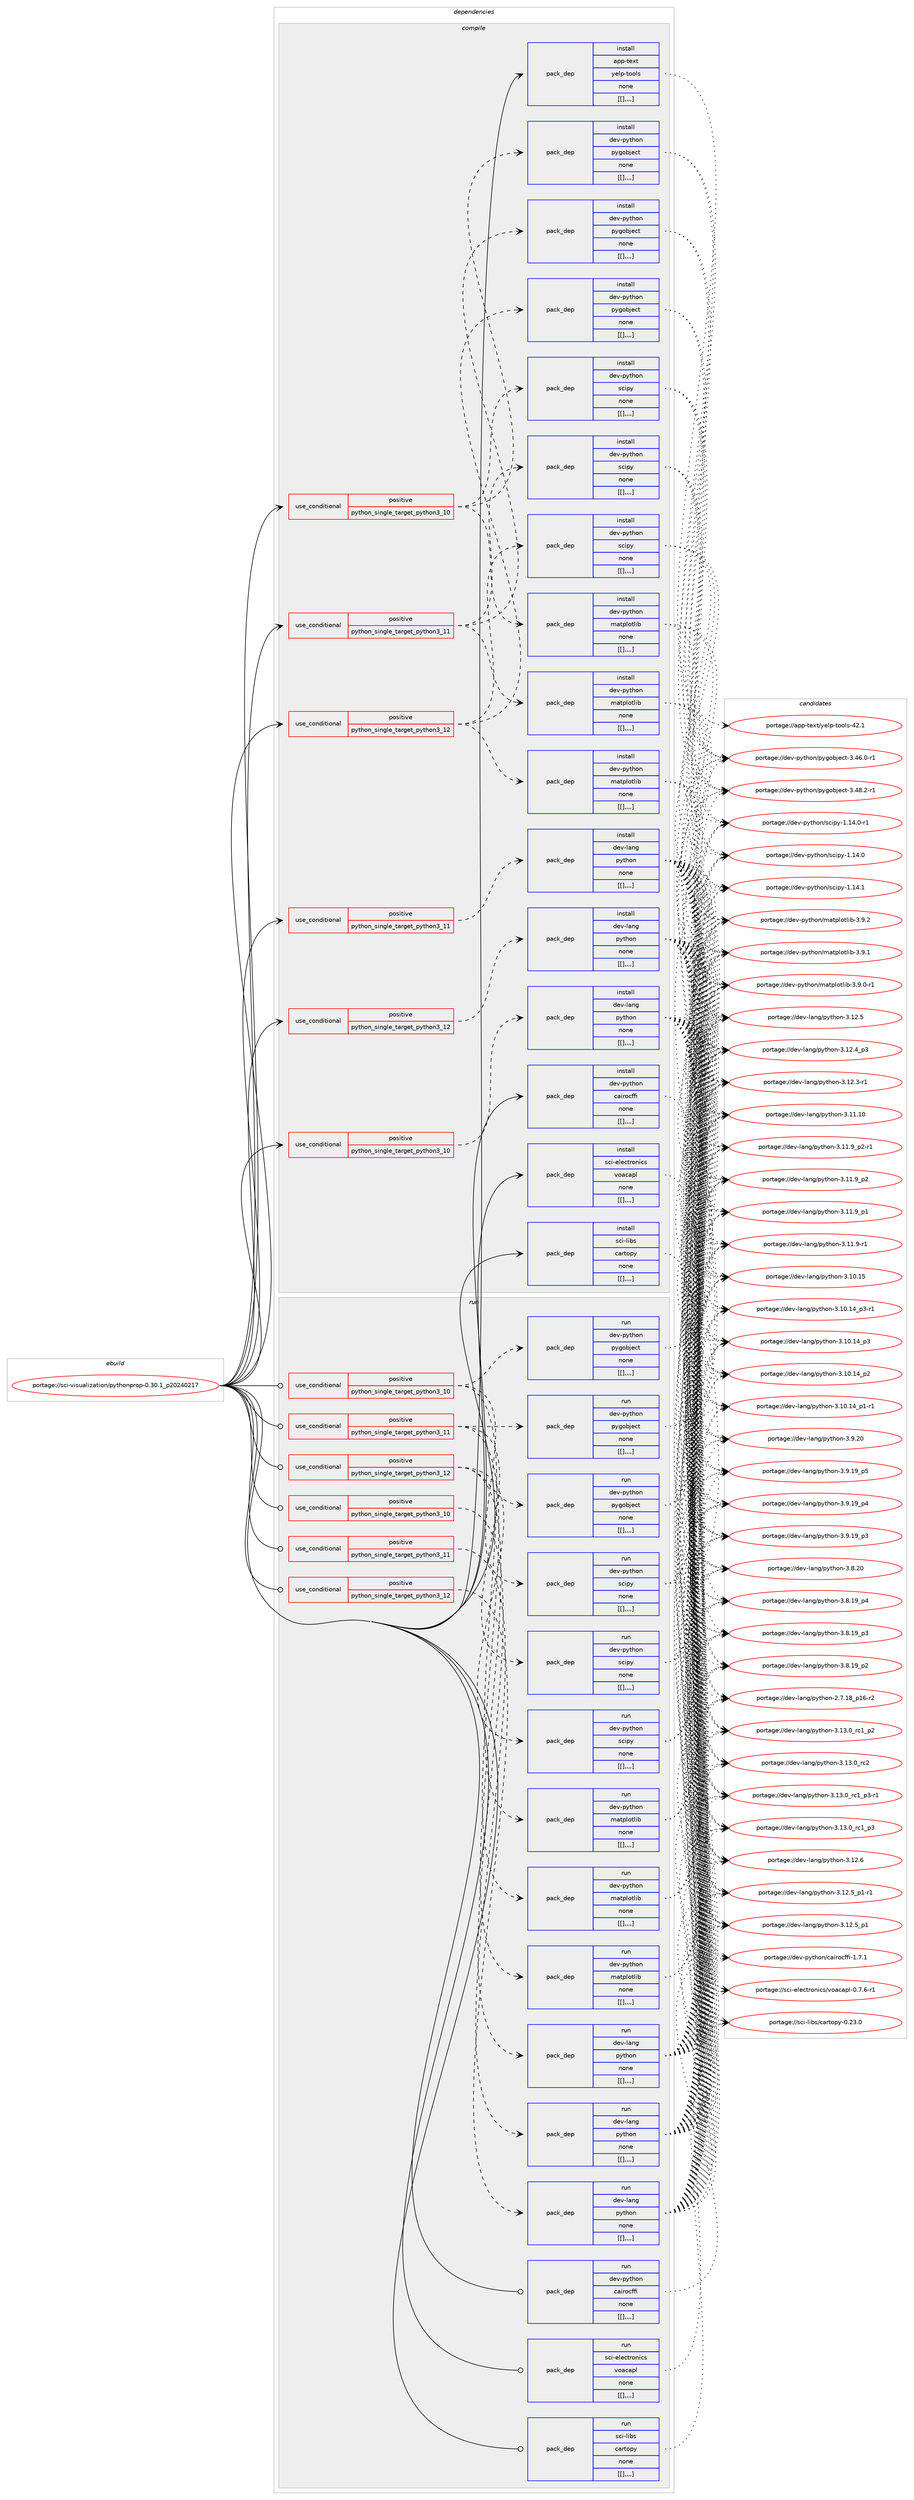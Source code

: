 digraph prolog {

# *************
# Graph options
# *************

newrank=true;
concentrate=true;
compound=true;
graph [rankdir=LR,fontname=Helvetica,fontsize=10,ranksep=1.5];#, ranksep=2.5, nodesep=0.2];
edge  [arrowhead=vee];
node  [fontname=Helvetica,fontsize=10];

# **********
# The ebuild
# **********

subgraph cluster_leftcol {
color=gray;
label=<<i>ebuild</i>>;
id [label="portage://sci-visualization/pythonprop-0.30.1_p20240217", color=red, width=4, href="../sci-visualization/pythonprop-0.30.1_p20240217.svg"];
}

# ****************
# The dependencies
# ****************

subgraph cluster_midcol {
color=gray;
label=<<i>dependencies</i>>;
subgraph cluster_compile {
fillcolor="#eeeeee";
style=filled;
label=<<i>compile</i>>;
subgraph cond114209 {
dependency430589 [label=<<TABLE BORDER="0" CELLBORDER="1" CELLSPACING="0" CELLPADDING="4"><TR><TD ROWSPAN="3" CELLPADDING="10">use_conditional</TD></TR><TR><TD>positive</TD></TR><TR><TD>python_single_target_python3_10</TD></TR></TABLE>>, shape=none, color=red];
subgraph pack313333 {
dependency430590 [label=<<TABLE BORDER="0" CELLBORDER="1" CELLSPACING="0" CELLPADDING="4" WIDTH="220"><TR><TD ROWSPAN="6" CELLPADDING="30">pack_dep</TD></TR><TR><TD WIDTH="110">install</TD></TR><TR><TD>dev-lang</TD></TR><TR><TD>python</TD></TR><TR><TD>none</TD></TR><TR><TD>[[],,,,]</TD></TR></TABLE>>, shape=none, color=blue];
}
dependency430589:e -> dependency430590:w [weight=20,style="dashed",arrowhead="vee"];
}
id:e -> dependency430589:w [weight=20,style="solid",arrowhead="vee"];
subgraph cond114210 {
dependency430591 [label=<<TABLE BORDER="0" CELLBORDER="1" CELLSPACING="0" CELLPADDING="4"><TR><TD ROWSPAN="3" CELLPADDING="10">use_conditional</TD></TR><TR><TD>positive</TD></TR><TR><TD>python_single_target_python3_10</TD></TR></TABLE>>, shape=none, color=red];
subgraph pack313334 {
dependency430592 [label=<<TABLE BORDER="0" CELLBORDER="1" CELLSPACING="0" CELLPADDING="4" WIDTH="220"><TR><TD ROWSPAN="6" CELLPADDING="30">pack_dep</TD></TR><TR><TD WIDTH="110">install</TD></TR><TR><TD>dev-python</TD></TR><TR><TD>pygobject</TD></TR><TR><TD>none</TD></TR><TR><TD>[[],,,,]</TD></TR></TABLE>>, shape=none, color=blue];
}
dependency430591:e -> dependency430592:w [weight=20,style="dashed",arrowhead="vee"];
subgraph pack313335 {
dependency430593 [label=<<TABLE BORDER="0" CELLBORDER="1" CELLSPACING="0" CELLPADDING="4" WIDTH="220"><TR><TD ROWSPAN="6" CELLPADDING="30">pack_dep</TD></TR><TR><TD WIDTH="110">install</TD></TR><TR><TD>dev-python</TD></TR><TR><TD>matplotlib</TD></TR><TR><TD>none</TD></TR><TR><TD>[[],,,,]</TD></TR></TABLE>>, shape=none, color=blue];
}
dependency430591:e -> dependency430593:w [weight=20,style="dashed",arrowhead="vee"];
subgraph pack313336 {
dependency430594 [label=<<TABLE BORDER="0" CELLBORDER="1" CELLSPACING="0" CELLPADDING="4" WIDTH="220"><TR><TD ROWSPAN="6" CELLPADDING="30">pack_dep</TD></TR><TR><TD WIDTH="110">install</TD></TR><TR><TD>dev-python</TD></TR><TR><TD>scipy</TD></TR><TR><TD>none</TD></TR><TR><TD>[[],,,,]</TD></TR></TABLE>>, shape=none, color=blue];
}
dependency430591:e -> dependency430594:w [weight=20,style="dashed",arrowhead="vee"];
}
id:e -> dependency430591:w [weight=20,style="solid",arrowhead="vee"];
subgraph cond114211 {
dependency430595 [label=<<TABLE BORDER="0" CELLBORDER="1" CELLSPACING="0" CELLPADDING="4"><TR><TD ROWSPAN="3" CELLPADDING="10">use_conditional</TD></TR><TR><TD>positive</TD></TR><TR><TD>python_single_target_python3_11</TD></TR></TABLE>>, shape=none, color=red];
subgraph pack313337 {
dependency430596 [label=<<TABLE BORDER="0" CELLBORDER="1" CELLSPACING="0" CELLPADDING="4" WIDTH="220"><TR><TD ROWSPAN="6" CELLPADDING="30">pack_dep</TD></TR><TR><TD WIDTH="110">install</TD></TR><TR><TD>dev-lang</TD></TR><TR><TD>python</TD></TR><TR><TD>none</TD></TR><TR><TD>[[],,,,]</TD></TR></TABLE>>, shape=none, color=blue];
}
dependency430595:e -> dependency430596:w [weight=20,style="dashed",arrowhead="vee"];
}
id:e -> dependency430595:w [weight=20,style="solid",arrowhead="vee"];
subgraph cond114212 {
dependency430597 [label=<<TABLE BORDER="0" CELLBORDER="1" CELLSPACING="0" CELLPADDING="4"><TR><TD ROWSPAN="3" CELLPADDING="10">use_conditional</TD></TR><TR><TD>positive</TD></TR><TR><TD>python_single_target_python3_11</TD></TR></TABLE>>, shape=none, color=red];
subgraph pack313338 {
dependency430598 [label=<<TABLE BORDER="0" CELLBORDER="1" CELLSPACING="0" CELLPADDING="4" WIDTH="220"><TR><TD ROWSPAN="6" CELLPADDING="30">pack_dep</TD></TR><TR><TD WIDTH="110">install</TD></TR><TR><TD>dev-python</TD></TR><TR><TD>pygobject</TD></TR><TR><TD>none</TD></TR><TR><TD>[[],,,,]</TD></TR></TABLE>>, shape=none, color=blue];
}
dependency430597:e -> dependency430598:w [weight=20,style="dashed",arrowhead="vee"];
subgraph pack313339 {
dependency430599 [label=<<TABLE BORDER="0" CELLBORDER="1" CELLSPACING="0" CELLPADDING="4" WIDTH="220"><TR><TD ROWSPAN="6" CELLPADDING="30">pack_dep</TD></TR><TR><TD WIDTH="110">install</TD></TR><TR><TD>dev-python</TD></TR><TR><TD>matplotlib</TD></TR><TR><TD>none</TD></TR><TR><TD>[[],,,,]</TD></TR></TABLE>>, shape=none, color=blue];
}
dependency430597:e -> dependency430599:w [weight=20,style="dashed",arrowhead="vee"];
subgraph pack313340 {
dependency430600 [label=<<TABLE BORDER="0" CELLBORDER="1" CELLSPACING="0" CELLPADDING="4" WIDTH="220"><TR><TD ROWSPAN="6" CELLPADDING="30">pack_dep</TD></TR><TR><TD WIDTH="110">install</TD></TR><TR><TD>dev-python</TD></TR><TR><TD>scipy</TD></TR><TR><TD>none</TD></TR><TR><TD>[[],,,,]</TD></TR></TABLE>>, shape=none, color=blue];
}
dependency430597:e -> dependency430600:w [weight=20,style="dashed",arrowhead="vee"];
}
id:e -> dependency430597:w [weight=20,style="solid",arrowhead="vee"];
subgraph cond114213 {
dependency430601 [label=<<TABLE BORDER="0" CELLBORDER="1" CELLSPACING="0" CELLPADDING="4"><TR><TD ROWSPAN="3" CELLPADDING="10">use_conditional</TD></TR><TR><TD>positive</TD></TR><TR><TD>python_single_target_python3_12</TD></TR></TABLE>>, shape=none, color=red];
subgraph pack313341 {
dependency430602 [label=<<TABLE BORDER="0" CELLBORDER="1" CELLSPACING="0" CELLPADDING="4" WIDTH="220"><TR><TD ROWSPAN="6" CELLPADDING="30">pack_dep</TD></TR><TR><TD WIDTH="110">install</TD></TR><TR><TD>dev-lang</TD></TR><TR><TD>python</TD></TR><TR><TD>none</TD></TR><TR><TD>[[],,,,]</TD></TR></TABLE>>, shape=none, color=blue];
}
dependency430601:e -> dependency430602:w [weight=20,style="dashed",arrowhead="vee"];
}
id:e -> dependency430601:w [weight=20,style="solid",arrowhead="vee"];
subgraph cond114214 {
dependency430603 [label=<<TABLE BORDER="0" CELLBORDER="1" CELLSPACING="0" CELLPADDING="4"><TR><TD ROWSPAN="3" CELLPADDING="10">use_conditional</TD></TR><TR><TD>positive</TD></TR><TR><TD>python_single_target_python3_12</TD></TR></TABLE>>, shape=none, color=red];
subgraph pack313342 {
dependency430604 [label=<<TABLE BORDER="0" CELLBORDER="1" CELLSPACING="0" CELLPADDING="4" WIDTH="220"><TR><TD ROWSPAN="6" CELLPADDING="30">pack_dep</TD></TR><TR><TD WIDTH="110">install</TD></TR><TR><TD>dev-python</TD></TR><TR><TD>pygobject</TD></TR><TR><TD>none</TD></TR><TR><TD>[[],,,,]</TD></TR></TABLE>>, shape=none, color=blue];
}
dependency430603:e -> dependency430604:w [weight=20,style="dashed",arrowhead="vee"];
subgraph pack313343 {
dependency430605 [label=<<TABLE BORDER="0" CELLBORDER="1" CELLSPACING="0" CELLPADDING="4" WIDTH="220"><TR><TD ROWSPAN="6" CELLPADDING="30">pack_dep</TD></TR><TR><TD WIDTH="110">install</TD></TR><TR><TD>dev-python</TD></TR><TR><TD>matplotlib</TD></TR><TR><TD>none</TD></TR><TR><TD>[[],,,,]</TD></TR></TABLE>>, shape=none, color=blue];
}
dependency430603:e -> dependency430605:w [weight=20,style="dashed",arrowhead="vee"];
subgraph pack313344 {
dependency430606 [label=<<TABLE BORDER="0" CELLBORDER="1" CELLSPACING="0" CELLPADDING="4" WIDTH="220"><TR><TD ROWSPAN="6" CELLPADDING="30">pack_dep</TD></TR><TR><TD WIDTH="110">install</TD></TR><TR><TD>dev-python</TD></TR><TR><TD>scipy</TD></TR><TR><TD>none</TD></TR><TR><TD>[[],,,,]</TD></TR></TABLE>>, shape=none, color=blue];
}
dependency430603:e -> dependency430606:w [weight=20,style="dashed",arrowhead="vee"];
}
id:e -> dependency430603:w [weight=20,style="solid",arrowhead="vee"];
subgraph pack313345 {
dependency430607 [label=<<TABLE BORDER="0" CELLBORDER="1" CELLSPACING="0" CELLPADDING="4" WIDTH="220"><TR><TD ROWSPAN="6" CELLPADDING="30">pack_dep</TD></TR><TR><TD WIDTH="110">install</TD></TR><TR><TD>app-text</TD></TR><TR><TD>yelp-tools</TD></TR><TR><TD>none</TD></TR><TR><TD>[[],,,,]</TD></TR></TABLE>>, shape=none, color=blue];
}
id:e -> dependency430607:w [weight=20,style="solid",arrowhead="vee"];
subgraph pack313346 {
dependency430608 [label=<<TABLE BORDER="0" CELLBORDER="1" CELLSPACING="0" CELLPADDING="4" WIDTH="220"><TR><TD ROWSPAN="6" CELLPADDING="30">pack_dep</TD></TR><TR><TD WIDTH="110">install</TD></TR><TR><TD>dev-python</TD></TR><TR><TD>cairocffi</TD></TR><TR><TD>none</TD></TR><TR><TD>[[],,,,]</TD></TR></TABLE>>, shape=none, color=blue];
}
id:e -> dependency430608:w [weight=20,style="solid",arrowhead="vee"];
subgraph pack313347 {
dependency430609 [label=<<TABLE BORDER="0" CELLBORDER="1" CELLSPACING="0" CELLPADDING="4" WIDTH="220"><TR><TD ROWSPAN="6" CELLPADDING="30">pack_dep</TD></TR><TR><TD WIDTH="110">install</TD></TR><TR><TD>sci-electronics</TD></TR><TR><TD>voacapl</TD></TR><TR><TD>none</TD></TR><TR><TD>[[],,,,]</TD></TR></TABLE>>, shape=none, color=blue];
}
id:e -> dependency430609:w [weight=20,style="solid",arrowhead="vee"];
subgraph pack313348 {
dependency430610 [label=<<TABLE BORDER="0" CELLBORDER="1" CELLSPACING="0" CELLPADDING="4" WIDTH="220"><TR><TD ROWSPAN="6" CELLPADDING="30">pack_dep</TD></TR><TR><TD WIDTH="110">install</TD></TR><TR><TD>sci-libs</TD></TR><TR><TD>cartopy</TD></TR><TR><TD>none</TD></TR><TR><TD>[[],,,,]</TD></TR></TABLE>>, shape=none, color=blue];
}
id:e -> dependency430610:w [weight=20,style="solid",arrowhead="vee"];
}
subgraph cluster_compileandrun {
fillcolor="#eeeeee";
style=filled;
label=<<i>compile and run</i>>;
}
subgraph cluster_run {
fillcolor="#eeeeee";
style=filled;
label=<<i>run</i>>;
subgraph cond114215 {
dependency430611 [label=<<TABLE BORDER="0" CELLBORDER="1" CELLSPACING="0" CELLPADDING="4"><TR><TD ROWSPAN="3" CELLPADDING="10">use_conditional</TD></TR><TR><TD>positive</TD></TR><TR><TD>python_single_target_python3_10</TD></TR></TABLE>>, shape=none, color=red];
subgraph pack313349 {
dependency430612 [label=<<TABLE BORDER="0" CELLBORDER="1" CELLSPACING="0" CELLPADDING="4" WIDTH="220"><TR><TD ROWSPAN="6" CELLPADDING="30">pack_dep</TD></TR><TR><TD WIDTH="110">run</TD></TR><TR><TD>dev-lang</TD></TR><TR><TD>python</TD></TR><TR><TD>none</TD></TR><TR><TD>[[],,,,]</TD></TR></TABLE>>, shape=none, color=blue];
}
dependency430611:e -> dependency430612:w [weight=20,style="dashed",arrowhead="vee"];
}
id:e -> dependency430611:w [weight=20,style="solid",arrowhead="odot"];
subgraph cond114216 {
dependency430613 [label=<<TABLE BORDER="0" CELLBORDER="1" CELLSPACING="0" CELLPADDING="4"><TR><TD ROWSPAN="3" CELLPADDING="10">use_conditional</TD></TR><TR><TD>positive</TD></TR><TR><TD>python_single_target_python3_10</TD></TR></TABLE>>, shape=none, color=red];
subgraph pack313350 {
dependency430614 [label=<<TABLE BORDER="0" CELLBORDER="1" CELLSPACING="0" CELLPADDING="4" WIDTH="220"><TR><TD ROWSPAN="6" CELLPADDING="30">pack_dep</TD></TR><TR><TD WIDTH="110">run</TD></TR><TR><TD>dev-python</TD></TR><TR><TD>pygobject</TD></TR><TR><TD>none</TD></TR><TR><TD>[[],,,,]</TD></TR></TABLE>>, shape=none, color=blue];
}
dependency430613:e -> dependency430614:w [weight=20,style="dashed",arrowhead="vee"];
subgraph pack313351 {
dependency430615 [label=<<TABLE BORDER="0" CELLBORDER="1" CELLSPACING="0" CELLPADDING="4" WIDTH="220"><TR><TD ROWSPAN="6" CELLPADDING="30">pack_dep</TD></TR><TR><TD WIDTH="110">run</TD></TR><TR><TD>dev-python</TD></TR><TR><TD>matplotlib</TD></TR><TR><TD>none</TD></TR><TR><TD>[[],,,,]</TD></TR></TABLE>>, shape=none, color=blue];
}
dependency430613:e -> dependency430615:w [weight=20,style="dashed",arrowhead="vee"];
subgraph pack313352 {
dependency430616 [label=<<TABLE BORDER="0" CELLBORDER="1" CELLSPACING="0" CELLPADDING="4" WIDTH="220"><TR><TD ROWSPAN="6" CELLPADDING="30">pack_dep</TD></TR><TR><TD WIDTH="110">run</TD></TR><TR><TD>dev-python</TD></TR><TR><TD>scipy</TD></TR><TR><TD>none</TD></TR><TR><TD>[[],,,,]</TD></TR></TABLE>>, shape=none, color=blue];
}
dependency430613:e -> dependency430616:w [weight=20,style="dashed",arrowhead="vee"];
}
id:e -> dependency430613:w [weight=20,style="solid",arrowhead="odot"];
subgraph cond114217 {
dependency430617 [label=<<TABLE BORDER="0" CELLBORDER="1" CELLSPACING="0" CELLPADDING="4"><TR><TD ROWSPAN="3" CELLPADDING="10">use_conditional</TD></TR><TR><TD>positive</TD></TR><TR><TD>python_single_target_python3_11</TD></TR></TABLE>>, shape=none, color=red];
subgraph pack313353 {
dependency430618 [label=<<TABLE BORDER="0" CELLBORDER="1" CELLSPACING="0" CELLPADDING="4" WIDTH="220"><TR><TD ROWSPAN="6" CELLPADDING="30">pack_dep</TD></TR><TR><TD WIDTH="110">run</TD></TR><TR><TD>dev-lang</TD></TR><TR><TD>python</TD></TR><TR><TD>none</TD></TR><TR><TD>[[],,,,]</TD></TR></TABLE>>, shape=none, color=blue];
}
dependency430617:e -> dependency430618:w [weight=20,style="dashed",arrowhead="vee"];
}
id:e -> dependency430617:w [weight=20,style="solid",arrowhead="odot"];
subgraph cond114218 {
dependency430619 [label=<<TABLE BORDER="0" CELLBORDER="1" CELLSPACING="0" CELLPADDING="4"><TR><TD ROWSPAN="3" CELLPADDING="10">use_conditional</TD></TR><TR><TD>positive</TD></TR><TR><TD>python_single_target_python3_11</TD></TR></TABLE>>, shape=none, color=red];
subgraph pack313354 {
dependency430620 [label=<<TABLE BORDER="0" CELLBORDER="1" CELLSPACING="0" CELLPADDING="4" WIDTH="220"><TR><TD ROWSPAN="6" CELLPADDING="30">pack_dep</TD></TR><TR><TD WIDTH="110">run</TD></TR><TR><TD>dev-python</TD></TR><TR><TD>pygobject</TD></TR><TR><TD>none</TD></TR><TR><TD>[[],,,,]</TD></TR></TABLE>>, shape=none, color=blue];
}
dependency430619:e -> dependency430620:w [weight=20,style="dashed",arrowhead="vee"];
subgraph pack313355 {
dependency430621 [label=<<TABLE BORDER="0" CELLBORDER="1" CELLSPACING="0" CELLPADDING="4" WIDTH="220"><TR><TD ROWSPAN="6" CELLPADDING="30">pack_dep</TD></TR><TR><TD WIDTH="110">run</TD></TR><TR><TD>dev-python</TD></TR><TR><TD>matplotlib</TD></TR><TR><TD>none</TD></TR><TR><TD>[[],,,,]</TD></TR></TABLE>>, shape=none, color=blue];
}
dependency430619:e -> dependency430621:w [weight=20,style="dashed",arrowhead="vee"];
subgraph pack313356 {
dependency430622 [label=<<TABLE BORDER="0" CELLBORDER="1" CELLSPACING="0" CELLPADDING="4" WIDTH="220"><TR><TD ROWSPAN="6" CELLPADDING="30">pack_dep</TD></TR><TR><TD WIDTH="110">run</TD></TR><TR><TD>dev-python</TD></TR><TR><TD>scipy</TD></TR><TR><TD>none</TD></TR><TR><TD>[[],,,,]</TD></TR></TABLE>>, shape=none, color=blue];
}
dependency430619:e -> dependency430622:w [weight=20,style="dashed",arrowhead="vee"];
}
id:e -> dependency430619:w [weight=20,style="solid",arrowhead="odot"];
subgraph cond114219 {
dependency430623 [label=<<TABLE BORDER="0" CELLBORDER="1" CELLSPACING="0" CELLPADDING="4"><TR><TD ROWSPAN="3" CELLPADDING="10">use_conditional</TD></TR><TR><TD>positive</TD></TR><TR><TD>python_single_target_python3_12</TD></TR></TABLE>>, shape=none, color=red];
subgraph pack313357 {
dependency430624 [label=<<TABLE BORDER="0" CELLBORDER="1" CELLSPACING="0" CELLPADDING="4" WIDTH="220"><TR><TD ROWSPAN="6" CELLPADDING="30">pack_dep</TD></TR><TR><TD WIDTH="110">run</TD></TR><TR><TD>dev-lang</TD></TR><TR><TD>python</TD></TR><TR><TD>none</TD></TR><TR><TD>[[],,,,]</TD></TR></TABLE>>, shape=none, color=blue];
}
dependency430623:e -> dependency430624:w [weight=20,style="dashed",arrowhead="vee"];
}
id:e -> dependency430623:w [weight=20,style="solid",arrowhead="odot"];
subgraph cond114220 {
dependency430625 [label=<<TABLE BORDER="0" CELLBORDER="1" CELLSPACING="0" CELLPADDING="4"><TR><TD ROWSPAN="3" CELLPADDING="10">use_conditional</TD></TR><TR><TD>positive</TD></TR><TR><TD>python_single_target_python3_12</TD></TR></TABLE>>, shape=none, color=red];
subgraph pack313358 {
dependency430626 [label=<<TABLE BORDER="0" CELLBORDER="1" CELLSPACING="0" CELLPADDING="4" WIDTH="220"><TR><TD ROWSPAN="6" CELLPADDING="30">pack_dep</TD></TR><TR><TD WIDTH="110">run</TD></TR><TR><TD>dev-python</TD></TR><TR><TD>pygobject</TD></TR><TR><TD>none</TD></TR><TR><TD>[[],,,,]</TD></TR></TABLE>>, shape=none, color=blue];
}
dependency430625:e -> dependency430626:w [weight=20,style="dashed",arrowhead="vee"];
subgraph pack313359 {
dependency430627 [label=<<TABLE BORDER="0" CELLBORDER="1" CELLSPACING="0" CELLPADDING="4" WIDTH="220"><TR><TD ROWSPAN="6" CELLPADDING="30">pack_dep</TD></TR><TR><TD WIDTH="110">run</TD></TR><TR><TD>dev-python</TD></TR><TR><TD>matplotlib</TD></TR><TR><TD>none</TD></TR><TR><TD>[[],,,,]</TD></TR></TABLE>>, shape=none, color=blue];
}
dependency430625:e -> dependency430627:w [weight=20,style="dashed",arrowhead="vee"];
subgraph pack313360 {
dependency430628 [label=<<TABLE BORDER="0" CELLBORDER="1" CELLSPACING="0" CELLPADDING="4" WIDTH="220"><TR><TD ROWSPAN="6" CELLPADDING="30">pack_dep</TD></TR><TR><TD WIDTH="110">run</TD></TR><TR><TD>dev-python</TD></TR><TR><TD>scipy</TD></TR><TR><TD>none</TD></TR><TR><TD>[[],,,,]</TD></TR></TABLE>>, shape=none, color=blue];
}
dependency430625:e -> dependency430628:w [weight=20,style="dashed",arrowhead="vee"];
}
id:e -> dependency430625:w [weight=20,style="solid",arrowhead="odot"];
subgraph pack313361 {
dependency430629 [label=<<TABLE BORDER="0" CELLBORDER="1" CELLSPACING="0" CELLPADDING="4" WIDTH="220"><TR><TD ROWSPAN="6" CELLPADDING="30">pack_dep</TD></TR><TR><TD WIDTH="110">run</TD></TR><TR><TD>dev-python</TD></TR><TR><TD>cairocffi</TD></TR><TR><TD>none</TD></TR><TR><TD>[[],,,,]</TD></TR></TABLE>>, shape=none, color=blue];
}
id:e -> dependency430629:w [weight=20,style="solid",arrowhead="odot"];
subgraph pack313362 {
dependency430630 [label=<<TABLE BORDER="0" CELLBORDER="1" CELLSPACING="0" CELLPADDING="4" WIDTH="220"><TR><TD ROWSPAN="6" CELLPADDING="30">pack_dep</TD></TR><TR><TD WIDTH="110">run</TD></TR><TR><TD>sci-electronics</TD></TR><TR><TD>voacapl</TD></TR><TR><TD>none</TD></TR><TR><TD>[[],,,,]</TD></TR></TABLE>>, shape=none, color=blue];
}
id:e -> dependency430630:w [weight=20,style="solid",arrowhead="odot"];
subgraph pack313363 {
dependency430631 [label=<<TABLE BORDER="0" CELLBORDER="1" CELLSPACING="0" CELLPADDING="4" WIDTH="220"><TR><TD ROWSPAN="6" CELLPADDING="30">pack_dep</TD></TR><TR><TD WIDTH="110">run</TD></TR><TR><TD>sci-libs</TD></TR><TR><TD>cartopy</TD></TR><TR><TD>none</TD></TR><TR><TD>[[],,,,]</TD></TR></TABLE>>, shape=none, color=blue];
}
id:e -> dependency430631:w [weight=20,style="solid",arrowhead="odot"];
}
}

# **************
# The candidates
# **************

subgraph cluster_choices {
rank=same;
color=gray;
label=<<i>candidates</i>>;

subgraph choice313333 {
color=black;
nodesep=1;
choice10010111845108971101034711212111610411111045514649514648951149950 [label="portage://dev-lang/python-3.13.0_rc2", color=red, width=4,href="../dev-lang/python-3.13.0_rc2.svg"];
choice1001011184510897110103471121211161041111104551464951464895114994995112514511449 [label="portage://dev-lang/python-3.13.0_rc1_p3-r1", color=red, width=4,href="../dev-lang/python-3.13.0_rc1_p3-r1.svg"];
choice100101118451089711010347112121116104111110455146495146489511499499511251 [label="portage://dev-lang/python-3.13.0_rc1_p3", color=red, width=4,href="../dev-lang/python-3.13.0_rc1_p3.svg"];
choice100101118451089711010347112121116104111110455146495146489511499499511250 [label="portage://dev-lang/python-3.13.0_rc1_p2", color=red, width=4,href="../dev-lang/python-3.13.0_rc1_p2.svg"];
choice10010111845108971101034711212111610411111045514649504654 [label="portage://dev-lang/python-3.12.6", color=red, width=4,href="../dev-lang/python-3.12.6.svg"];
choice1001011184510897110103471121211161041111104551464950465395112494511449 [label="portage://dev-lang/python-3.12.5_p1-r1", color=red, width=4,href="../dev-lang/python-3.12.5_p1-r1.svg"];
choice100101118451089711010347112121116104111110455146495046539511249 [label="portage://dev-lang/python-3.12.5_p1", color=red, width=4,href="../dev-lang/python-3.12.5_p1.svg"];
choice10010111845108971101034711212111610411111045514649504653 [label="portage://dev-lang/python-3.12.5", color=red, width=4,href="../dev-lang/python-3.12.5.svg"];
choice100101118451089711010347112121116104111110455146495046529511251 [label="portage://dev-lang/python-3.12.4_p3", color=red, width=4,href="../dev-lang/python-3.12.4_p3.svg"];
choice100101118451089711010347112121116104111110455146495046514511449 [label="portage://dev-lang/python-3.12.3-r1", color=red, width=4,href="../dev-lang/python-3.12.3-r1.svg"];
choice1001011184510897110103471121211161041111104551464949464948 [label="portage://dev-lang/python-3.11.10", color=red, width=4,href="../dev-lang/python-3.11.10.svg"];
choice1001011184510897110103471121211161041111104551464949465795112504511449 [label="portage://dev-lang/python-3.11.9_p2-r1", color=red, width=4,href="../dev-lang/python-3.11.9_p2-r1.svg"];
choice100101118451089711010347112121116104111110455146494946579511250 [label="portage://dev-lang/python-3.11.9_p2", color=red, width=4,href="../dev-lang/python-3.11.9_p2.svg"];
choice100101118451089711010347112121116104111110455146494946579511249 [label="portage://dev-lang/python-3.11.9_p1", color=red, width=4,href="../dev-lang/python-3.11.9_p1.svg"];
choice100101118451089711010347112121116104111110455146494946574511449 [label="portage://dev-lang/python-3.11.9-r1", color=red, width=4,href="../dev-lang/python-3.11.9-r1.svg"];
choice1001011184510897110103471121211161041111104551464948464953 [label="portage://dev-lang/python-3.10.15", color=red, width=4,href="../dev-lang/python-3.10.15.svg"];
choice100101118451089711010347112121116104111110455146494846495295112514511449 [label="portage://dev-lang/python-3.10.14_p3-r1", color=red, width=4,href="../dev-lang/python-3.10.14_p3-r1.svg"];
choice10010111845108971101034711212111610411111045514649484649529511251 [label="portage://dev-lang/python-3.10.14_p3", color=red, width=4,href="../dev-lang/python-3.10.14_p3.svg"];
choice10010111845108971101034711212111610411111045514649484649529511250 [label="portage://dev-lang/python-3.10.14_p2", color=red, width=4,href="../dev-lang/python-3.10.14_p2.svg"];
choice100101118451089711010347112121116104111110455146494846495295112494511449 [label="portage://dev-lang/python-3.10.14_p1-r1", color=red, width=4,href="../dev-lang/python-3.10.14_p1-r1.svg"];
choice10010111845108971101034711212111610411111045514657465048 [label="portage://dev-lang/python-3.9.20", color=red, width=4,href="../dev-lang/python-3.9.20.svg"];
choice100101118451089711010347112121116104111110455146574649579511253 [label="portage://dev-lang/python-3.9.19_p5", color=red, width=4,href="../dev-lang/python-3.9.19_p5.svg"];
choice100101118451089711010347112121116104111110455146574649579511252 [label="portage://dev-lang/python-3.9.19_p4", color=red, width=4,href="../dev-lang/python-3.9.19_p4.svg"];
choice100101118451089711010347112121116104111110455146574649579511251 [label="portage://dev-lang/python-3.9.19_p3", color=red, width=4,href="../dev-lang/python-3.9.19_p3.svg"];
choice10010111845108971101034711212111610411111045514656465048 [label="portage://dev-lang/python-3.8.20", color=red, width=4,href="../dev-lang/python-3.8.20.svg"];
choice100101118451089711010347112121116104111110455146564649579511252 [label="portage://dev-lang/python-3.8.19_p4", color=red, width=4,href="../dev-lang/python-3.8.19_p4.svg"];
choice100101118451089711010347112121116104111110455146564649579511251 [label="portage://dev-lang/python-3.8.19_p3", color=red, width=4,href="../dev-lang/python-3.8.19_p3.svg"];
choice100101118451089711010347112121116104111110455146564649579511250 [label="portage://dev-lang/python-3.8.19_p2", color=red, width=4,href="../dev-lang/python-3.8.19_p2.svg"];
choice100101118451089711010347112121116104111110455046554649569511249544511450 [label="portage://dev-lang/python-2.7.18_p16-r2", color=red, width=4,href="../dev-lang/python-2.7.18_p16-r2.svg"];
dependency430590:e -> choice10010111845108971101034711212111610411111045514649514648951149950:w [style=dotted,weight="100"];
dependency430590:e -> choice1001011184510897110103471121211161041111104551464951464895114994995112514511449:w [style=dotted,weight="100"];
dependency430590:e -> choice100101118451089711010347112121116104111110455146495146489511499499511251:w [style=dotted,weight="100"];
dependency430590:e -> choice100101118451089711010347112121116104111110455146495146489511499499511250:w [style=dotted,weight="100"];
dependency430590:e -> choice10010111845108971101034711212111610411111045514649504654:w [style=dotted,weight="100"];
dependency430590:e -> choice1001011184510897110103471121211161041111104551464950465395112494511449:w [style=dotted,weight="100"];
dependency430590:e -> choice100101118451089711010347112121116104111110455146495046539511249:w [style=dotted,weight="100"];
dependency430590:e -> choice10010111845108971101034711212111610411111045514649504653:w [style=dotted,weight="100"];
dependency430590:e -> choice100101118451089711010347112121116104111110455146495046529511251:w [style=dotted,weight="100"];
dependency430590:e -> choice100101118451089711010347112121116104111110455146495046514511449:w [style=dotted,weight="100"];
dependency430590:e -> choice1001011184510897110103471121211161041111104551464949464948:w [style=dotted,weight="100"];
dependency430590:e -> choice1001011184510897110103471121211161041111104551464949465795112504511449:w [style=dotted,weight="100"];
dependency430590:e -> choice100101118451089711010347112121116104111110455146494946579511250:w [style=dotted,weight="100"];
dependency430590:e -> choice100101118451089711010347112121116104111110455146494946579511249:w [style=dotted,weight="100"];
dependency430590:e -> choice100101118451089711010347112121116104111110455146494946574511449:w [style=dotted,weight="100"];
dependency430590:e -> choice1001011184510897110103471121211161041111104551464948464953:w [style=dotted,weight="100"];
dependency430590:e -> choice100101118451089711010347112121116104111110455146494846495295112514511449:w [style=dotted,weight="100"];
dependency430590:e -> choice10010111845108971101034711212111610411111045514649484649529511251:w [style=dotted,weight="100"];
dependency430590:e -> choice10010111845108971101034711212111610411111045514649484649529511250:w [style=dotted,weight="100"];
dependency430590:e -> choice100101118451089711010347112121116104111110455146494846495295112494511449:w [style=dotted,weight="100"];
dependency430590:e -> choice10010111845108971101034711212111610411111045514657465048:w [style=dotted,weight="100"];
dependency430590:e -> choice100101118451089711010347112121116104111110455146574649579511253:w [style=dotted,weight="100"];
dependency430590:e -> choice100101118451089711010347112121116104111110455146574649579511252:w [style=dotted,weight="100"];
dependency430590:e -> choice100101118451089711010347112121116104111110455146574649579511251:w [style=dotted,weight="100"];
dependency430590:e -> choice10010111845108971101034711212111610411111045514656465048:w [style=dotted,weight="100"];
dependency430590:e -> choice100101118451089711010347112121116104111110455146564649579511252:w [style=dotted,weight="100"];
dependency430590:e -> choice100101118451089711010347112121116104111110455146564649579511251:w [style=dotted,weight="100"];
dependency430590:e -> choice100101118451089711010347112121116104111110455146564649579511250:w [style=dotted,weight="100"];
dependency430590:e -> choice100101118451089711010347112121116104111110455046554649569511249544511450:w [style=dotted,weight="100"];
}
subgraph choice313334 {
color=black;
nodesep=1;
choice10010111845112121116104111110471121211031119810610199116455146525646504511449 [label="portage://dev-python/pygobject-3.48.2-r1", color=red, width=4,href="../dev-python/pygobject-3.48.2-r1.svg"];
choice10010111845112121116104111110471121211031119810610199116455146525446484511449 [label="portage://dev-python/pygobject-3.46.0-r1", color=red, width=4,href="../dev-python/pygobject-3.46.0-r1.svg"];
dependency430592:e -> choice10010111845112121116104111110471121211031119810610199116455146525646504511449:w [style=dotted,weight="100"];
dependency430592:e -> choice10010111845112121116104111110471121211031119810610199116455146525446484511449:w [style=dotted,weight="100"];
}
subgraph choice313335 {
color=black;
nodesep=1;
choice10010111845112121116104111110471099711611210811111610810598455146574650 [label="portage://dev-python/matplotlib-3.9.2", color=red, width=4,href="../dev-python/matplotlib-3.9.2.svg"];
choice10010111845112121116104111110471099711611210811111610810598455146574649 [label="portage://dev-python/matplotlib-3.9.1", color=red, width=4,href="../dev-python/matplotlib-3.9.1.svg"];
choice100101118451121211161041111104710997116112108111116108105984551465746484511449 [label="portage://dev-python/matplotlib-3.9.0-r1", color=red, width=4,href="../dev-python/matplotlib-3.9.0-r1.svg"];
dependency430593:e -> choice10010111845112121116104111110471099711611210811111610810598455146574650:w [style=dotted,weight="100"];
dependency430593:e -> choice10010111845112121116104111110471099711611210811111610810598455146574649:w [style=dotted,weight="100"];
dependency430593:e -> choice100101118451121211161041111104710997116112108111116108105984551465746484511449:w [style=dotted,weight="100"];
}
subgraph choice313336 {
color=black;
nodesep=1;
choice10010111845112121116104111110471159910511212145494649524649 [label="portage://dev-python/scipy-1.14.1", color=red, width=4,href="../dev-python/scipy-1.14.1.svg"];
choice100101118451121211161041111104711599105112121454946495246484511449 [label="portage://dev-python/scipy-1.14.0-r1", color=red, width=4,href="../dev-python/scipy-1.14.0-r1.svg"];
choice10010111845112121116104111110471159910511212145494649524648 [label="portage://dev-python/scipy-1.14.0", color=red, width=4,href="../dev-python/scipy-1.14.0.svg"];
dependency430594:e -> choice10010111845112121116104111110471159910511212145494649524649:w [style=dotted,weight="100"];
dependency430594:e -> choice100101118451121211161041111104711599105112121454946495246484511449:w [style=dotted,weight="100"];
dependency430594:e -> choice10010111845112121116104111110471159910511212145494649524648:w [style=dotted,weight="100"];
}
subgraph choice313337 {
color=black;
nodesep=1;
choice10010111845108971101034711212111610411111045514649514648951149950 [label="portage://dev-lang/python-3.13.0_rc2", color=red, width=4,href="../dev-lang/python-3.13.0_rc2.svg"];
choice1001011184510897110103471121211161041111104551464951464895114994995112514511449 [label="portage://dev-lang/python-3.13.0_rc1_p3-r1", color=red, width=4,href="../dev-lang/python-3.13.0_rc1_p3-r1.svg"];
choice100101118451089711010347112121116104111110455146495146489511499499511251 [label="portage://dev-lang/python-3.13.0_rc1_p3", color=red, width=4,href="../dev-lang/python-3.13.0_rc1_p3.svg"];
choice100101118451089711010347112121116104111110455146495146489511499499511250 [label="portage://dev-lang/python-3.13.0_rc1_p2", color=red, width=4,href="../dev-lang/python-3.13.0_rc1_p2.svg"];
choice10010111845108971101034711212111610411111045514649504654 [label="portage://dev-lang/python-3.12.6", color=red, width=4,href="../dev-lang/python-3.12.6.svg"];
choice1001011184510897110103471121211161041111104551464950465395112494511449 [label="portage://dev-lang/python-3.12.5_p1-r1", color=red, width=4,href="../dev-lang/python-3.12.5_p1-r1.svg"];
choice100101118451089711010347112121116104111110455146495046539511249 [label="portage://dev-lang/python-3.12.5_p1", color=red, width=4,href="../dev-lang/python-3.12.5_p1.svg"];
choice10010111845108971101034711212111610411111045514649504653 [label="portage://dev-lang/python-3.12.5", color=red, width=4,href="../dev-lang/python-3.12.5.svg"];
choice100101118451089711010347112121116104111110455146495046529511251 [label="portage://dev-lang/python-3.12.4_p3", color=red, width=4,href="../dev-lang/python-3.12.4_p3.svg"];
choice100101118451089711010347112121116104111110455146495046514511449 [label="portage://dev-lang/python-3.12.3-r1", color=red, width=4,href="../dev-lang/python-3.12.3-r1.svg"];
choice1001011184510897110103471121211161041111104551464949464948 [label="portage://dev-lang/python-3.11.10", color=red, width=4,href="../dev-lang/python-3.11.10.svg"];
choice1001011184510897110103471121211161041111104551464949465795112504511449 [label="portage://dev-lang/python-3.11.9_p2-r1", color=red, width=4,href="../dev-lang/python-3.11.9_p2-r1.svg"];
choice100101118451089711010347112121116104111110455146494946579511250 [label="portage://dev-lang/python-3.11.9_p2", color=red, width=4,href="../dev-lang/python-3.11.9_p2.svg"];
choice100101118451089711010347112121116104111110455146494946579511249 [label="portage://dev-lang/python-3.11.9_p1", color=red, width=4,href="../dev-lang/python-3.11.9_p1.svg"];
choice100101118451089711010347112121116104111110455146494946574511449 [label="portage://dev-lang/python-3.11.9-r1", color=red, width=4,href="../dev-lang/python-3.11.9-r1.svg"];
choice1001011184510897110103471121211161041111104551464948464953 [label="portage://dev-lang/python-3.10.15", color=red, width=4,href="../dev-lang/python-3.10.15.svg"];
choice100101118451089711010347112121116104111110455146494846495295112514511449 [label="portage://dev-lang/python-3.10.14_p3-r1", color=red, width=4,href="../dev-lang/python-3.10.14_p3-r1.svg"];
choice10010111845108971101034711212111610411111045514649484649529511251 [label="portage://dev-lang/python-3.10.14_p3", color=red, width=4,href="../dev-lang/python-3.10.14_p3.svg"];
choice10010111845108971101034711212111610411111045514649484649529511250 [label="portage://dev-lang/python-3.10.14_p2", color=red, width=4,href="../dev-lang/python-3.10.14_p2.svg"];
choice100101118451089711010347112121116104111110455146494846495295112494511449 [label="portage://dev-lang/python-3.10.14_p1-r1", color=red, width=4,href="../dev-lang/python-3.10.14_p1-r1.svg"];
choice10010111845108971101034711212111610411111045514657465048 [label="portage://dev-lang/python-3.9.20", color=red, width=4,href="../dev-lang/python-3.9.20.svg"];
choice100101118451089711010347112121116104111110455146574649579511253 [label="portage://dev-lang/python-3.9.19_p5", color=red, width=4,href="../dev-lang/python-3.9.19_p5.svg"];
choice100101118451089711010347112121116104111110455146574649579511252 [label="portage://dev-lang/python-3.9.19_p4", color=red, width=4,href="../dev-lang/python-3.9.19_p4.svg"];
choice100101118451089711010347112121116104111110455146574649579511251 [label="portage://dev-lang/python-3.9.19_p3", color=red, width=4,href="../dev-lang/python-3.9.19_p3.svg"];
choice10010111845108971101034711212111610411111045514656465048 [label="portage://dev-lang/python-3.8.20", color=red, width=4,href="../dev-lang/python-3.8.20.svg"];
choice100101118451089711010347112121116104111110455146564649579511252 [label="portage://dev-lang/python-3.8.19_p4", color=red, width=4,href="../dev-lang/python-3.8.19_p4.svg"];
choice100101118451089711010347112121116104111110455146564649579511251 [label="portage://dev-lang/python-3.8.19_p3", color=red, width=4,href="../dev-lang/python-3.8.19_p3.svg"];
choice100101118451089711010347112121116104111110455146564649579511250 [label="portage://dev-lang/python-3.8.19_p2", color=red, width=4,href="../dev-lang/python-3.8.19_p2.svg"];
choice100101118451089711010347112121116104111110455046554649569511249544511450 [label="portage://dev-lang/python-2.7.18_p16-r2", color=red, width=4,href="../dev-lang/python-2.7.18_p16-r2.svg"];
dependency430596:e -> choice10010111845108971101034711212111610411111045514649514648951149950:w [style=dotted,weight="100"];
dependency430596:e -> choice1001011184510897110103471121211161041111104551464951464895114994995112514511449:w [style=dotted,weight="100"];
dependency430596:e -> choice100101118451089711010347112121116104111110455146495146489511499499511251:w [style=dotted,weight="100"];
dependency430596:e -> choice100101118451089711010347112121116104111110455146495146489511499499511250:w [style=dotted,weight="100"];
dependency430596:e -> choice10010111845108971101034711212111610411111045514649504654:w [style=dotted,weight="100"];
dependency430596:e -> choice1001011184510897110103471121211161041111104551464950465395112494511449:w [style=dotted,weight="100"];
dependency430596:e -> choice100101118451089711010347112121116104111110455146495046539511249:w [style=dotted,weight="100"];
dependency430596:e -> choice10010111845108971101034711212111610411111045514649504653:w [style=dotted,weight="100"];
dependency430596:e -> choice100101118451089711010347112121116104111110455146495046529511251:w [style=dotted,weight="100"];
dependency430596:e -> choice100101118451089711010347112121116104111110455146495046514511449:w [style=dotted,weight="100"];
dependency430596:e -> choice1001011184510897110103471121211161041111104551464949464948:w [style=dotted,weight="100"];
dependency430596:e -> choice1001011184510897110103471121211161041111104551464949465795112504511449:w [style=dotted,weight="100"];
dependency430596:e -> choice100101118451089711010347112121116104111110455146494946579511250:w [style=dotted,weight="100"];
dependency430596:e -> choice100101118451089711010347112121116104111110455146494946579511249:w [style=dotted,weight="100"];
dependency430596:e -> choice100101118451089711010347112121116104111110455146494946574511449:w [style=dotted,weight="100"];
dependency430596:e -> choice1001011184510897110103471121211161041111104551464948464953:w [style=dotted,weight="100"];
dependency430596:e -> choice100101118451089711010347112121116104111110455146494846495295112514511449:w [style=dotted,weight="100"];
dependency430596:e -> choice10010111845108971101034711212111610411111045514649484649529511251:w [style=dotted,weight="100"];
dependency430596:e -> choice10010111845108971101034711212111610411111045514649484649529511250:w [style=dotted,weight="100"];
dependency430596:e -> choice100101118451089711010347112121116104111110455146494846495295112494511449:w [style=dotted,weight="100"];
dependency430596:e -> choice10010111845108971101034711212111610411111045514657465048:w [style=dotted,weight="100"];
dependency430596:e -> choice100101118451089711010347112121116104111110455146574649579511253:w [style=dotted,weight="100"];
dependency430596:e -> choice100101118451089711010347112121116104111110455146574649579511252:w [style=dotted,weight="100"];
dependency430596:e -> choice100101118451089711010347112121116104111110455146574649579511251:w [style=dotted,weight="100"];
dependency430596:e -> choice10010111845108971101034711212111610411111045514656465048:w [style=dotted,weight="100"];
dependency430596:e -> choice100101118451089711010347112121116104111110455146564649579511252:w [style=dotted,weight="100"];
dependency430596:e -> choice100101118451089711010347112121116104111110455146564649579511251:w [style=dotted,weight="100"];
dependency430596:e -> choice100101118451089711010347112121116104111110455146564649579511250:w [style=dotted,weight="100"];
dependency430596:e -> choice100101118451089711010347112121116104111110455046554649569511249544511450:w [style=dotted,weight="100"];
}
subgraph choice313338 {
color=black;
nodesep=1;
choice10010111845112121116104111110471121211031119810610199116455146525646504511449 [label="portage://dev-python/pygobject-3.48.2-r1", color=red, width=4,href="../dev-python/pygobject-3.48.2-r1.svg"];
choice10010111845112121116104111110471121211031119810610199116455146525446484511449 [label="portage://dev-python/pygobject-3.46.0-r1", color=red, width=4,href="../dev-python/pygobject-3.46.0-r1.svg"];
dependency430598:e -> choice10010111845112121116104111110471121211031119810610199116455146525646504511449:w [style=dotted,weight="100"];
dependency430598:e -> choice10010111845112121116104111110471121211031119810610199116455146525446484511449:w [style=dotted,weight="100"];
}
subgraph choice313339 {
color=black;
nodesep=1;
choice10010111845112121116104111110471099711611210811111610810598455146574650 [label="portage://dev-python/matplotlib-3.9.2", color=red, width=4,href="../dev-python/matplotlib-3.9.2.svg"];
choice10010111845112121116104111110471099711611210811111610810598455146574649 [label="portage://dev-python/matplotlib-3.9.1", color=red, width=4,href="../dev-python/matplotlib-3.9.1.svg"];
choice100101118451121211161041111104710997116112108111116108105984551465746484511449 [label="portage://dev-python/matplotlib-3.9.0-r1", color=red, width=4,href="../dev-python/matplotlib-3.9.0-r1.svg"];
dependency430599:e -> choice10010111845112121116104111110471099711611210811111610810598455146574650:w [style=dotted,weight="100"];
dependency430599:e -> choice10010111845112121116104111110471099711611210811111610810598455146574649:w [style=dotted,weight="100"];
dependency430599:e -> choice100101118451121211161041111104710997116112108111116108105984551465746484511449:w [style=dotted,weight="100"];
}
subgraph choice313340 {
color=black;
nodesep=1;
choice10010111845112121116104111110471159910511212145494649524649 [label="portage://dev-python/scipy-1.14.1", color=red, width=4,href="../dev-python/scipy-1.14.1.svg"];
choice100101118451121211161041111104711599105112121454946495246484511449 [label="portage://dev-python/scipy-1.14.0-r1", color=red, width=4,href="../dev-python/scipy-1.14.0-r1.svg"];
choice10010111845112121116104111110471159910511212145494649524648 [label="portage://dev-python/scipy-1.14.0", color=red, width=4,href="../dev-python/scipy-1.14.0.svg"];
dependency430600:e -> choice10010111845112121116104111110471159910511212145494649524649:w [style=dotted,weight="100"];
dependency430600:e -> choice100101118451121211161041111104711599105112121454946495246484511449:w [style=dotted,weight="100"];
dependency430600:e -> choice10010111845112121116104111110471159910511212145494649524648:w [style=dotted,weight="100"];
}
subgraph choice313341 {
color=black;
nodesep=1;
choice10010111845108971101034711212111610411111045514649514648951149950 [label="portage://dev-lang/python-3.13.0_rc2", color=red, width=4,href="../dev-lang/python-3.13.0_rc2.svg"];
choice1001011184510897110103471121211161041111104551464951464895114994995112514511449 [label="portage://dev-lang/python-3.13.0_rc1_p3-r1", color=red, width=4,href="../dev-lang/python-3.13.0_rc1_p3-r1.svg"];
choice100101118451089711010347112121116104111110455146495146489511499499511251 [label="portage://dev-lang/python-3.13.0_rc1_p3", color=red, width=4,href="../dev-lang/python-3.13.0_rc1_p3.svg"];
choice100101118451089711010347112121116104111110455146495146489511499499511250 [label="portage://dev-lang/python-3.13.0_rc1_p2", color=red, width=4,href="../dev-lang/python-3.13.0_rc1_p2.svg"];
choice10010111845108971101034711212111610411111045514649504654 [label="portage://dev-lang/python-3.12.6", color=red, width=4,href="../dev-lang/python-3.12.6.svg"];
choice1001011184510897110103471121211161041111104551464950465395112494511449 [label="portage://dev-lang/python-3.12.5_p1-r1", color=red, width=4,href="../dev-lang/python-3.12.5_p1-r1.svg"];
choice100101118451089711010347112121116104111110455146495046539511249 [label="portage://dev-lang/python-3.12.5_p1", color=red, width=4,href="../dev-lang/python-3.12.5_p1.svg"];
choice10010111845108971101034711212111610411111045514649504653 [label="portage://dev-lang/python-3.12.5", color=red, width=4,href="../dev-lang/python-3.12.5.svg"];
choice100101118451089711010347112121116104111110455146495046529511251 [label="portage://dev-lang/python-3.12.4_p3", color=red, width=4,href="../dev-lang/python-3.12.4_p3.svg"];
choice100101118451089711010347112121116104111110455146495046514511449 [label="portage://dev-lang/python-3.12.3-r1", color=red, width=4,href="../dev-lang/python-3.12.3-r1.svg"];
choice1001011184510897110103471121211161041111104551464949464948 [label="portage://dev-lang/python-3.11.10", color=red, width=4,href="../dev-lang/python-3.11.10.svg"];
choice1001011184510897110103471121211161041111104551464949465795112504511449 [label="portage://dev-lang/python-3.11.9_p2-r1", color=red, width=4,href="../dev-lang/python-3.11.9_p2-r1.svg"];
choice100101118451089711010347112121116104111110455146494946579511250 [label="portage://dev-lang/python-3.11.9_p2", color=red, width=4,href="../dev-lang/python-3.11.9_p2.svg"];
choice100101118451089711010347112121116104111110455146494946579511249 [label="portage://dev-lang/python-3.11.9_p1", color=red, width=4,href="../dev-lang/python-3.11.9_p1.svg"];
choice100101118451089711010347112121116104111110455146494946574511449 [label="portage://dev-lang/python-3.11.9-r1", color=red, width=4,href="../dev-lang/python-3.11.9-r1.svg"];
choice1001011184510897110103471121211161041111104551464948464953 [label="portage://dev-lang/python-3.10.15", color=red, width=4,href="../dev-lang/python-3.10.15.svg"];
choice100101118451089711010347112121116104111110455146494846495295112514511449 [label="portage://dev-lang/python-3.10.14_p3-r1", color=red, width=4,href="../dev-lang/python-3.10.14_p3-r1.svg"];
choice10010111845108971101034711212111610411111045514649484649529511251 [label="portage://dev-lang/python-3.10.14_p3", color=red, width=4,href="../dev-lang/python-3.10.14_p3.svg"];
choice10010111845108971101034711212111610411111045514649484649529511250 [label="portage://dev-lang/python-3.10.14_p2", color=red, width=4,href="../dev-lang/python-3.10.14_p2.svg"];
choice100101118451089711010347112121116104111110455146494846495295112494511449 [label="portage://dev-lang/python-3.10.14_p1-r1", color=red, width=4,href="../dev-lang/python-3.10.14_p1-r1.svg"];
choice10010111845108971101034711212111610411111045514657465048 [label="portage://dev-lang/python-3.9.20", color=red, width=4,href="../dev-lang/python-3.9.20.svg"];
choice100101118451089711010347112121116104111110455146574649579511253 [label="portage://dev-lang/python-3.9.19_p5", color=red, width=4,href="../dev-lang/python-3.9.19_p5.svg"];
choice100101118451089711010347112121116104111110455146574649579511252 [label="portage://dev-lang/python-3.9.19_p4", color=red, width=4,href="../dev-lang/python-3.9.19_p4.svg"];
choice100101118451089711010347112121116104111110455146574649579511251 [label="portage://dev-lang/python-3.9.19_p3", color=red, width=4,href="../dev-lang/python-3.9.19_p3.svg"];
choice10010111845108971101034711212111610411111045514656465048 [label="portage://dev-lang/python-3.8.20", color=red, width=4,href="../dev-lang/python-3.8.20.svg"];
choice100101118451089711010347112121116104111110455146564649579511252 [label="portage://dev-lang/python-3.8.19_p4", color=red, width=4,href="../dev-lang/python-3.8.19_p4.svg"];
choice100101118451089711010347112121116104111110455146564649579511251 [label="portage://dev-lang/python-3.8.19_p3", color=red, width=4,href="../dev-lang/python-3.8.19_p3.svg"];
choice100101118451089711010347112121116104111110455146564649579511250 [label="portage://dev-lang/python-3.8.19_p2", color=red, width=4,href="../dev-lang/python-3.8.19_p2.svg"];
choice100101118451089711010347112121116104111110455046554649569511249544511450 [label="portage://dev-lang/python-2.7.18_p16-r2", color=red, width=4,href="../dev-lang/python-2.7.18_p16-r2.svg"];
dependency430602:e -> choice10010111845108971101034711212111610411111045514649514648951149950:w [style=dotted,weight="100"];
dependency430602:e -> choice1001011184510897110103471121211161041111104551464951464895114994995112514511449:w [style=dotted,weight="100"];
dependency430602:e -> choice100101118451089711010347112121116104111110455146495146489511499499511251:w [style=dotted,weight="100"];
dependency430602:e -> choice100101118451089711010347112121116104111110455146495146489511499499511250:w [style=dotted,weight="100"];
dependency430602:e -> choice10010111845108971101034711212111610411111045514649504654:w [style=dotted,weight="100"];
dependency430602:e -> choice1001011184510897110103471121211161041111104551464950465395112494511449:w [style=dotted,weight="100"];
dependency430602:e -> choice100101118451089711010347112121116104111110455146495046539511249:w [style=dotted,weight="100"];
dependency430602:e -> choice10010111845108971101034711212111610411111045514649504653:w [style=dotted,weight="100"];
dependency430602:e -> choice100101118451089711010347112121116104111110455146495046529511251:w [style=dotted,weight="100"];
dependency430602:e -> choice100101118451089711010347112121116104111110455146495046514511449:w [style=dotted,weight="100"];
dependency430602:e -> choice1001011184510897110103471121211161041111104551464949464948:w [style=dotted,weight="100"];
dependency430602:e -> choice1001011184510897110103471121211161041111104551464949465795112504511449:w [style=dotted,weight="100"];
dependency430602:e -> choice100101118451089711010347112121116104111110455146494946579511250:w [style=dotted,weight="100"];
dependency430602:e -> choice100101118451089711010347112121116104111110455146494946579511249:w [style=dotted,weight="100"];
dependency430602:e -> choice100101118451089711010347112121116104111110455146494946574511449:w [style=dotted,weight="100"];
dependency430602:e -> choice1001011184510897110103471121211161041111104551464948464953:w [style=dotted,weight="100"];
dependency430602:e -> choice100101118451089711010347112121116104111110455146494846495295112514511449:w [style=dotted,weight="100"];
dependency430602:e -> choice10010111845108971101034711212111610411111045514649484649529511251:w [style=dotted,weight="100"];
dependency430602:e -> choice10010111845108971101034711212111610411111045514649484649529511250:w [style=dotted,weight="100"];
dependency430602:e -> choice100101118451089711010347112121116104111110455146494846495295112494511449:w [style=dotted,weight="100"];
dependency430602:e -> choice10010111845108971101034711212111610411111045514657465048:w [style=dotted,weight="100"];
dependency430602:e -> choice100101118451089711010347112121116104111110455146574649579511253:w [style=dotted,weight="100"];
dependency430602:e -> choice100101118451089711010347112121116104111110455146574649579511252:w [style=dotted,weight="100"];
dependency430602:e -> choice100101118451089711010347112121116104111110455146574649579511251:w [style=dotted,weight="100"];
dependency430602:e -> choice10010111845108971101034711212111610411111045514656465048:w [style=dotted,weight="100"];
dependency430602:e -> choice100101118451089711010347112121116104111110455146564649579511252:w [style=dotted,weight="100"];
dependency430602:e -> choice100101118451089711010347112121116104111110455146564649579511251:w [style=dotted,weight="100"];
dependency430602:e -> choice100101118451089711010347112121116104111110455146564649579511250:w [style=dotted,weight="100"];
dependency430602:e -> choice100101118451089711010347112121116104111110455046554649569511249544511450:w [style=dotted,weight="100"];
}
subgraph choice313342 {
color=black;
nodesep=1;
choice10010111845112121116104111110471121211031119810610199116455146525646504511449 [label="portage://dev-python/pygobject-3.48.2-r1", color=red, width=4,href="../dev-python/pygobject-3.48.2-r1.svg"];
choice10010111845112121116104111110471121211031119810610199116455146525446484511449 [label="portage://dev-python/pygobject-3.46.0-r1", color=red, width=4,href="../dev-python/pygobject-3.46.0-r1.svg"];
dependency430604:e -> choice10010111845112121116104111110471121211031119810610199116455146525646504511449:w [style=dotted,weight="100"];
dependency430604:e -> choice10010111845112121116104111110471121211031119810610199116455146525446484511449:w [style=dotted,weight="100"];
}
subgraph choice313343 {
color=black;
nodesep=1;
choice10010111845112121116104111110471099711611210811111610810598455146574650 [label="portage://dev-python/matplotlib-3.9.2", color=red, width=4,href="../dev-python/matplotlib-3.9.2.svg"];
choice10010111845112121116104111110471099711611210811111610810598455146574649 [label="portage://dev-python/matplotlib-3.9.1", color=red, width=4,href="../dev-python/matplotlib-3.9.1.svg"];
choice100101118451121211161041111104710997116112108111116108105984551465746484511449 [label="portage://dev-python/matplotlib-3.9.0-r1", color=red, width=4,href="../dev-python/matplotlib-3.9.0-r1.svg"];
dependency430605:e -> choice10010111845112121116104111110471099711611210811111610810598455146574650:w [style=dotted,weight="100"];
dependency430605:e -> choice10010111845112121116104111110471099711611210811111610810598455146574649:w [style=dotted,weight="100"];
dependency430605:e -> choice100101118451121211161041111104710997116112108111116108105984551465746484511449:w [style=dotted,weight="100"];
}
subgraph choice313344 {
color=black;
nodesep=1;
choice10010111845112121116104111110471159910511212145494649524649 [label="portage://dev-python/scipy-1.14.1", color=red, width=4,href="../dev-python/scipy-1.14.1.svg"];
choice100101118451121211161041111104711599105112121454946495246484511449 [label="portage://dev-python/scipy-1.14.0-r1", color=red, width=4,href="../dev-python/scipy-1.14.0-r1.svg"];
choice10010111845112121116104111110471159910511212145494649524648 [label="portage://dev-python/scipy-1.14.0", color=red, width=4,href="../dev-python/scipy-1.14.0.svg"];
dependency430606:e -> choice10010111845112121116104111110471159910511212145494649524649:w [style=dotted,weight="100"];
dependency430606:e -> choice100101118451121211161041111104711599105112121454946495246484511449:w [style=dotted,weight="100"];
dependency430606:e -> choice10010111845112121116104111110471159910511212145494649524648:w [style=dotted,weight="100"];
}
subgraph choice313345 {
color=black;
nodesep=1;
choice971121124511610112011647121101108112451161111111081154552504649 [label="portage://app-text/yelp-tools-42.1", color=red, width=4,href="../app-text/yelp-tools-42.1.svg"];
dependency430607:e -> choice971121124511610112011647121101108112451161111111081154552504649:w [style=dotted,weight="100"];
}
subgraph choice313346 {
color=black;
nodesep=1;
choice1001011184511212111610411111047999710511411199102102105454946554649 [label="portage://dev-python/cairocffi-1.7.1", color=red, width=4,href="../dev-python/cairocffi-1.7.1.svg"];
dependency430608:e -> choice1001011184511212111610411111047999710511411199102102105454946554649:w [style=dotted,weight="100"];
}
subgraph choice313347 {
color=black;
nodesep=1;
choice11599105451011081019911611411111010599115471181119799971121084548465546544511449 [label="portage://sci-electronics/voacapl-0.7.6-r1", color=red, width=4,href="../sci-electronics/voacapl-0.7.6-r1.svg"];
dependency430609:e -> choice11599105451011081019911611411111010599115471181119799971121084548465546544511449:w [style=dotted,weight="100"];
}
subgraph choice313348 {
color=black;
nodesep=1;
choice11599105451081059811547999711411611111212145484650514648 [label="portage://sci-libs/cartopy-0.23.0", color=red, width=4,href="../sci-libs/cartopy-0.23.0.svg"];
dependency430610:e -> choice11599105451081059811547999711411611111212145484650514648:w [style=dotted,weight="100"];
}
subgraph choice313349 {
color=black;
nodesep=1;
choice10010111845108971101034711212111610411111045514649514648951149950 [label="portage://dev-lang/python-3.13.0_rc2", color=red, width=4,href="../dev-lang/python-3.13.0_rc2.svg"];
choice1001011184510897110103471121211161041111104551464951464895114994995112514511449 [label="portage://dev-lang/python-3.13.0_rc1_p3-r1", color=red, width=4,href="../dev-lang/python-3.13.0_rc1_p3-r1.svg"];
choice100101118451089711010347112121116104111110455146495146489511499499511251 [label="portage://dev-lang/python-3.13.0_rc1_p3", color=red, width=4,href="../dev-lang/python-3.13.0_rc1_p3.svg"];
choice100101118451089711010347112121116104111110455146495146489511499499511250 [label="portage://dev-lang/python-3.13.0_rc1_p2", color=red, width=4,href="../dev-lang/python-3.13.0_rc1_p2.svg"];
choice10010111845108971101034711212111610411111045514649504654 [label="portage://dev-lang/python-3.12.6", color=red, width=4,href="../dev-lang/python-3.12.6.svg"];
choice1001011184510897110103471121211161041111104551464950465395112494511449 [label="portage://dev-lang/python-3.12.5_p1-r1", color=red, width=4,href="../dev-lang/python-3.12.5_p1-r1.svg"];
choice100101118451089711010347112121116104111110455146495046539511249 [label="portage://dev-lang/python-3.12.5_p1", color=red, width=4,href="../dev-lang/python-3.12.5_p1.svg"];
choice10010111845108971101034711212111610411111045514649504653 [label="portage://dev-lang/python-3.12.5", color=red, width=4,href="../dev-lang/python-3.12.5.svg"];
choice100101118451089711010347112121116104111110455146495046529511251 [label="portage://dev-lang/python-3.12.4_p3", color=red, width=4,href="../dev-lang/python-3.12.4_p3.svg"];
choice100101118451089711010347112121116104111110455146495046514511449 [label="portage://dev-lang/python-3.12.3-r1", color=red, width=4,href="../dev-lang/python-3.12.3-r1.svg"];
choice1001011184510897110103471121211161041111104551464949464948 [label="portage://dev-lang/python-3.11.10", color=red, width=4,href="../dev-lang/python-3.11.10.svg"];
choice1001011184510897110103471121211161041111104551464949465795112504511449 [label="portage://dev-lang/python-3.11.9_p2-r1", color=red, width=4,href="../dev-lang/python-3.11.9_p2-r1.svg"];
choice100101118451089711010347112121116104111110455146494946579511250 [label="portage://dev-lang/python-3.11.9_p2", color=red, width=4,href="../dev-lang/python-3.11.9_p2.svg"];
choice100101118451089711010347112121116104111110455146494946579511249 [label="portage://dev-lang/python-3.11.9_p1", color=red, width=4,href="../dev-lang/python-3.11.9_p1.svg"];
choice100101118451089711010347112121116104111110455146494946574511449 [label="portage://dev-lang/python-3.11.9-r1", color=red, width=4,href="../dev-lang/python-3.11.9-r1.svg"];
choice1001011184510897110103471121211161041111104551464948464953 [label="portage://dev-lang/python-3.10.15", color=red, width=4,href="../dev-lang/python-3.10.15.svg"];
choice100101118451089711010347112121116104111110455146494846495295112514511449 [label="portage://dev-lang/python-3.10.14_p3-r1", color=red, width=4,href="../dev-lang/python-3.10.14_p3-r1.svg"];
choice10010111845108971101034711212111610411111045514649484649529511251 [label="portage://dev-lang/python-3.10.14_p3", color=red, width=4,href="../dev-lang/python-3.10.14_p3.svg"];
choice10010111845108971101034711212111610411111045514649484649529511250 [label="portage://dev-lang/python-3.10.14_p2", color=red, width=4,href="../dev-lang/python-3.10.14_p2.svg"];
choice100101118451089711010347112121116104111110455146494846495295112494511449 [label="portage://dev-lang/python-3.10.14_p1-r1", color=red, width=4,href="../dev-lang/python-3.10.14_p1-r1.svg"];
choice10010111845108971101034711212111610411111045514657465048 [label="portage://dev-lang/python-3.9.20", color=red, width=4,href="../dev-lang/python-3.9.20.svg"];
choice100101118451089711010347112121116104111110455146574649579511253 [label="portage://dev-lang/python-3.9.19_p5", color=red, width=4,href="../dev-lang/python-3.9.19_p5.svg"];
choice100101118451089711010347112121116104111110455146574649579511252 [label="portage://dev-lang/python-3.9.19_p4", color=red, width=4,href="../dev-lang/python-3.9.19_p4.svg"];
choice100101118451089711010347112121116104111110455146574649579511251 [label="portage://dev-lang/python-3.9.19_p3", color=red, width=4,href="../dev-lang/python-3.9.19_p3.svg"];
choice10010111845108971101034711212111610411111045514656465048 [label="portage://dev-lang/python-3.8.20", color=red, width=4,href="../dev-lang/python-3.8.20.svg"];
choice100101118451089711010347112121116104111110455146564649579511252 [label="portage://dev-lang/python-3.8.19_p4", color=red, width=4,href="../dev-lang/python-3.8.19_p4.svg"];
choice100101118451089711010347112121116104111110455146564649579511251 [label="portage://dev-lang/python-3.8.19_p3", color=red, width=4,href="../dev-lang/python-3.8.19_p3.svg"];
choice100101118451089711010347112121116104111110455146564649579511250 [label="portage://dev-lang/python-3.8.19_p2", color=red, width=4,href="../dev-lang/python-3.8.19_p2.svg"];
choice100101118451089711010347112121116104111110455046554649569511249544511450 [label="portage://dev-lang/python-2.7.18_p16-r2", color=red, width=4,href="../dev-lang/python-2.7.18_p16-r2.svg"];
dependency430612:e -> choice10010111845108971101034711212111610411111045514649514648951149950:w [style=dotted,weight="100"];
dependency430612:e -> choice1001011184510897110103471121211161041111104551464951464895114994995112514511449:w [style=dotted,weight="100"];
dependency430612:e -> choice100101118451089711010347112121116104111110455146495146489511499499511251:w [style=dotted,weight="100"];
dependency430612:e -> choice100101118451089711010347112121116104111110455146495146489511499499511250:w [style=dotted,weight="100"];
dependency430612:e -> choice10010111845108971101034711212111610411111045514649504654:w [style=dotted,weight="100"];
dependency430612:e -> choice1001011184510897110103471121211161041111104551464950465395112494511449:w [style=dotted,weight="100"];
dependency430612:e -> choice100101118451089711010347112121116104111110455146495046539511249:w [style=dotted,weight="100"];
dependency430612:e -> choice10010111845108971101034711212111610411111045514649504653:w [style=dotted,weight="100"];
dependency430612:e -> choice100101118451089711010347112121116104111110455146495046529511251:w [style=dotted,weight="100"];
dependency430612:e -> choice100101118451089711010347112121116104111110455146495046514511449:w [style=dotted,weight="100"];
dependency430612:e -> choice1001011184510897110103471121211161041111104551464949464948:w [style=dotted,weight="100"];
dependency430612:e -> choice1001011184510897110103471121211161041111104551464949465795112504511449:w [style=dotted,weight="100"];
dependency430612:e -> choice100101118451089711010347112121116104111110455146494946579511250:w [style=dotted,weight="100"];
dependency430612:e -> choice100101118451089711010347112121116104111110455146494946579511249:w [style=dotted,weight="100"];
dependency430612:e -> choice100101118451089711010347112121116104111110455146494946574511449:w [style=dotted,weight="100"];
dependency430612:e -> choice1001011184510897110103471121211161041111104551464948464953:w [style=dotted,weight="100"];
dependency430612:e -> choice100101118451089711010347112121116104111110455146494846495295112514511449:w [style=dotted,weight="100"];
dependency430612:e -> choice10010111845108971101034711212111610411111045514649484649529511251:w [style=dotted,weight="100"];
dependency430612:e -> choice10010111845108971101034711212111610411111045514649484649529511250:w [style=dotted,weight="100"];
dependency430612:e -> choice100101118451089711010347112121116104111110455146494846495295112494511449:w [style=dotted,weight="100"];
dependency430612:e -> choice10010111845108971101034711212111610411111045514657465048:w [style=dotted,weight="100"];
dependency430612:e -> choice100101118451089711010347112121116104111110455146574649579511253:w [style=dotted,weight="100"];
dependency430612:e -> choice100101118451089711010347112121116104111110455146574649579511252:w [style=dotted,weight="100"];
dependency430612:e -> choice100101118451089711010347112121116104111110455146574649579511251:w [style=dotted,weight="100"];
dependency430612:e -> choice10010111845108971101034711212111610411111045514656465048:w [style=dotted,weight="100"];
dependency430612:e -> choice100101118451089711010347112121116104111110455146564649579511252:w [style=dotted,weight="100"];
dependency430612:e -> choice100101118451089711010347112121116104111110455146564649579511251:w [style=dotted,weight="100"];
dependency430612:e -> choice100101118451089711010347112121116104111110455146564649579511250:w [style=dotted,weight="100"];
dependency430612:e -> choice100101118451089711010347112121116104111110455046554649569511249544511450:w [style=dotted,weight="100"];
}
subgraph choice313350 {
color=black;
nodesep=1;
choice10010111845112121116104111110471121211031119810610199116455146525646504511449 [label="portage://dev-python/pygobject-3.48.2-r1", color=red, width=4,href="../dev-python/pygobject-3.48.2-r1.svg"];
choice10010111845112121116104111110471121211031119810610199116455146525446484511449 [label="portage://dev-python/pygobject-3.46.0-r1", color=red, width=4,href="../dev-python/pygobject-3.46.0-r1.svg"];
dependency430614:e -> choice10010111845112121116104111110471121211031119810610199116455146525646504511449:w [style=dotted,weight="100"];
dependency430614:e -> choice10010111845112121116104111110471121211031119810610199116455146525446484511449:w [style=dotted,weight="100"];
}
subgraph choice313351 {
color=black;
nodesep=1;
choice10010111845112121116104111110471099711611210811111610810598455146574650 [label="portage://dev-python/matplotlib-3.9.2", color=red, width=4,href="../dev-python/matplotlib-3.9.2.svg"];
choice10010111845112121116104111110471099711611210811111610810598455146574649 [label="portage://dev-python/matplotlib-3.9.1", color=red, width=4,href="../dev-python/matplotlib-3.9.1.svg"];
choice100101118451121211161041111104710997116112108111116108105984551465746484511449 [label="portage://dev-python/matplotlib-3.9.0-r1", color=red, width=4,href="../dev-python/matplotlib-3.9.0-r1.svg"];
dependency430615:e -> choice10010111845112121116104111110471099711611210811111610810598455146574650:w [style=dotted,weight="100"];
dependency430615:e -> choice10010111845112121116104111110471099711611210811111610810598455146574649:w [style=dotted,weight="100"];
dependency430615:e -> choice100101118451121211161041111104710997116112108111116108105984551465746484511449:w [style=dotted,weight="100"];
}
subgraph choice313352 {
color=black;
nodesep=1;
choice10010111845112121116104111110471159910511212145494649524649 [label="portage://dev-python/scipy-1.14.1", color=red, width=4,href="../dev-python/scipy-1.14.1.svg"];
choice100101118451121211161041111104711599105112121454946495246484511449 [label="portage://dev-python/scipy-1.14.0-r1", color=red, width=4,href="../dev-python/scipy-1.14.0-r1.svg"];
choice10010111845112121116104111110471159910511212145494649524648 [label="portage://dev-python/scipy-1.14.0", color=red, width=4,href="../dev-python/scipy-1.14.0.svg"];
dependency430616:e -> choice10010111845112121116104111110471159910511212145494649524649:w [style=dotted,weight="100"];
dependency430616:e -> choice100101118451121211161041111104711599105112121454946495246484511449:w [style=dotted,weight="100"];
dependency430616:e -> choice10010111845112121116104111110471159910511212145494649524648:w [style=dotted,weight="100"];
}
subgraph choice313353 {
color=black;
nodesep=1;
choice10010111845108971101034711212111610411111045514649514648951149950 [label="portage://dev-lang/python-3.13.0_rc2", color=red, width=4,href="../dev-lang/python-3.13.0_rc2.svg"];
choice1001011184510897110103471121211161041111104551464951464895114994995112514511449 [label="portage://dev-lang/python-3.13.0_rc1_p3-r1", color=red, width=4,href="../dev-lang/python-3.13.0_rc1_p3-r1.svg"];
choice100101118451089711010347112121116104111110455146495146489511499499511251 [label="portage://dev-lang/python-3.13.0_rc1_p3", color=red, width=4,href="../dev-lang/python-3.13.0_rc1_p3.svg"];
choice100101118451089711010347112121116104111110455146495146489511499499511250 [label="portage://dev-lang/python-3.13.0_rc1_p2", color=red, width=4,href="../dev-lang/python-3.13.0_rc1_p2.svg"];
choice10010111845108971101034711212111610411111045514649504654 [label="portage://dev-lang/python-3.12.6", color=red, width=4,href="../dev-lang/python-3.12.6.svg"];
choice1001011184510897110103471121211161041111104551464950465395112494511449 [label="portage://dev-lang/python-3.12.5_p1-r1", color=red, width=4,href="../dev-lang/python-3.12.5_p1-r1.svg"];
choice100101118451089711010347112121116104111110455146495046539511249 [label="portage://dev-lang/python-3.12.5_p1", color=red, width=4,href="../dev-lang/python-3.12.5_p1.svg"];
choice10010111845108971101034711212111610411111045514649504653 [label="portage://dev-lang/python-3.12.5", color=red, width=4,href="../dev-lang/python-3.12.5.svg"];
choice100101118451089711010347112121116104111110455146495046529511251 [label="portage://dev-lang/python-3.12.4_p3", color=red, width=4,href="../dev-lang/python-3.12.4_p3.svg"];
choice100101118451089711010347112121116104111110455146495046514511449 [label="portage://dev-lang/python-3.12.3-r1", color=red, width=4,href="../dev-lang/python-3.12.3-r1.svg"];
choice1001011184510897110103471121211161041111104551464949464948 [label="portage://dev-lang/python-3.11.10", color=red, width=4,href="../dev-lang/python-3.11.10.svg"];
choice1001011184510897110103471121211161041111104551464949465795112504511449 [label="portage://dev-lang/python-3.11.9_p2-r1", color=red, width=4,href="../dev-lang/python-3.11.9_p2-r1.svg"];
choice100101118451089711010347112121116104111110455146494946579511250 [label="portage://dev-lang/python-3.11.9_p2", color=red, width=4,href="../dev-lang/python-3.11.9_p2.svg"];
choice100101118451089711010347112121116104111110455146494946579511249 [label="portage://dev-lang/python-3.11.9_p1", color=red, width=4,href="../dev-lang/python-3.11.9_p1.svg"];
choice100101118451089711010347112121116104111110455146494946574511449 [label="portage://dev-lang/python-3.11.9-r1", color=red, width=4,href="../dev-lang/python-3.11.9-r1.svg"];
choice1001011184510897110103471121211161041111104551464948464953 [label="portage://dev-lang/python-3.10.15", color=red, width=4,href="../dev-lang/python-3.10.15.svg"];
choice100101118451089711010347112121116104111110455146494846495295112514511449 [label="portage://dev-lang/python-3.10.14_p3-r1", color=red, width=4,href="../dev-lang/python-3.10.14_p3-r1.svg"];
choice10010111845108971101034711212111610411111045514649484649529511251 [label="portage://dev-lang/python-3.10.14_p3", color=red, width=4,href="../dev-lang/python-3.10.14_p3.svg"];
choice10010111845108971101034711212111610411111045514649484649529511250 [label="portage://dev-lang/python-3.10.14_p2", color=red, width=4,href="../dev-lang/python-3.10.14_p2.svg"];
choice100101118451089711010347112121116104111110455146494846495295112494511449 [label="portage://dev-lang/python-3.10.14_p1-r1", color=red, width=4,href="../dev-lang/python-3.10.14_p1-r1.svg"];
choice10010111845108971101034711212111610411111045514657465048 [label="portage://dev-lang/python-3.9.20", color=red, width=4,href="../dev-lang/python-3.9.20.svg"];
choice100101118451089711010347112121116104111110455146574649579511253 [label="portage://dev-lang/python-3.9.19_p5", color=red, width=4,href="../dev-lang/python-3.9.19_p5.svg"];
choice100101118451089711010347112121116104111110455146574649579511252 [label="portage://dev-lang/python-3.9.19_p4", color=red, width=4,href="../dev-lang/python-3.9.19_p4.svg"];
choice100101118451089711010347112121116104111110455146574649579511251 [label="portage://dev-lang/python-3.9.19_p3", color=red, width=4,href="../dev-lang/python-3.9.19_p3.svg"];
choice10010111845108971101034711212111610411111045514656465048 [label="portage://dev-lang/python-3.8.20", color=red, width=4,href="../dev-lang/python-3.8.20.svg"];
choice100101118451089711010347112121116104111110455146564649579511252 [label="portage://dev-lang/python-3.8.19_p4", color=red, width=4,href="../dev-lang/python-3.8.19_p4.svg"];
choice100101118451089711010347112121116104111110455146564649579511251 [label="portage://dev-lang/python-3.8.19_p3", color=red, width=4,href="../dev-lang/python-3.8.19_p3.svg"];
choice100101118451089711010347112121116104111110455146564649579511250 [label="portage://dev-lang/python-3.8.19_p2", color=red, width=4,href="../dev-lang/python-3.8.19_p2.svg"];
choice100101118451089711010347112121116104111110455046554649569511249544511450 [label="portage://dev-lang/python-2.7.18_p16-r2", color=red, width=4,href="../dev-lang/python-2.7.18_p16-r2.svg"];
dependency430618:e -> choice10010111845108971101034711212111610411111045514649514648951149950:w [style=dotted,weight="100"];
dependency430618:e -> choice1001011184510897110103471121211161041111104551464951464895114994995112514511449:w [style=dotted,weight="100"];
dependency430618:e -> choice100101118451089711010347112121116104111110455146495146489511499499511251:w [style=dotted,weight="100"];
dependency430618:e -> choice100101118451089711010347112121116104111110455146495146489511499499511250:w [style=dotted,weight="100"];
dependency430618:e -> choice10010111845108971101034711212111610411111045514649504654:w [style=dotted,weight="100"];
dependency430618:e -> choice1001011184510897110103471121211161041111104551464950465395112494511449:w [style=dotted,weight="100"];
dependency430618:e -> choice100101118451089711010347112121116104111110455146495046539511249:w [style=dotted,weight="100"];
dependency430618:e -> choice10010111845108971101034711212111610411111045514649504653:w [style=dotted,weight="100"];
dependency430618:e -> choice100101118451089711010347112121116104111110455146495046529511251:w [style=dotted,weight="100"];
dependency430618:e -> choice100101118451089711010347112121116104111110455146495046514511449:w [style=dotted,weight="100"];
dependency430618:e -> choice1001011184510897110103471121211161041111104551464949464948:w [style=dotted,weight="100"];
dependency430618:e -> choice1001011184510897110103471121211161041111104551464949465795112504511449:w [style=dotted,weight="100"];
dependency430618:e -> choice100101118451089711010347112121116104111110455146494946579511250:w [style=dotted,weight="100"];
dependency430618:e -> choice100101118451089711010347112121116104111110455146494946579511249:w [style=dotted,weight="100"];
dependency430618:e -> choice100101118451089711010347112121116104111110455146494946574511449:w [style=dotted,weight="100"];
dependency430618:e -> choice1001011184510897110103471121211161041111104551464948464953:w [style=dotted,weight="100"];
dependency430618:e -> choice100101118451089711010347112121116104111110455146494846495295112514511449:w [style=dotted,weight="100"];
dependency430618:e -> choice10010111845108971101034711212111610411111045514649484649529511251:w [style=dotted,weight="100"];
dependency430618:e -> choice10010111845108971101034711212111610411111045514649484649529511250:w [style=dotted,weight="100"];
dependency430618:e -> choice100101118451089711010347112121116104111110455146494846495295112494511449:w [style=dotted,weight="100"];
dependency430618:e -> choice10010111845108971101034711212111610411111045514657465048:w [style=dotted,weight="100"];
dependency430618:e -> choice100101118451089711010347112121116104111110455146574649579511253:w [style=dotted,weight="100"];
dependency430618:e -> choice100101118451089711010347112121116104111110455146574649579511252:w [style=dotted,weight="100"];
dependency430618:e -> choice100101118451089711010347112121116104111110455146574649579511251:w [style=dotted,weight="100"];
dependency430618:e -> choice10010111845108971101034711212111610411111045514656465048:w [style=dotted,weight="100"];
dependency430618:e -> choice100101118451089711010347112121116104111110455146564649579511252:w [style=dotted,weight="100"];
dependency430618:e -> choice100101118451089711010347112121116104111110455146564649579511251:w [style=dotted,weight="100"];
dependency430618:e -> choice100101118451089711010347112121116104111110455146564649579511250:w [style=dotted,weight="100"];
dependency430618:e -> choice100101118451089711010347112121116104111110455046554649569511249544511450:w [style=dotted,weight="100"];
}
subgraph choice313354 {
color=black;
nodesep=1;
choice10010111845112121116104111110471121211031119810610199116455146525646504511449 [label="portage://dev-python/pygobject-3.48.2-r1", color=red, width=4,href="../dev-python/pygobject-3.48.2-r1.svg"];
choice10010111845112121116104111110471121211031119810610199116455146525446484511449 [label="portage://dev-python/pygobject-3.46.0-r1", color=red, width=4,href="../dev-python/pygobject-3.46.0-r1.svg"];
dependency430620:e -> choice10010111845112121116104111110471121211031119810610199116455146525646504511449:w [style=dotted,weight="100"];
dependency430620:e -> choice10010111845112121116104111110471121211031119810610199116455146525446484511449:w [style=dotted,weight="100"];
}
subgraph choice313355 {
color=black;
nodesep=1;
choice10010111845112121116104111110471099711611210811111610810598455146574650 [label="portage://dev-python/matplotlib-3.9.2", color=red, width=4,href="../dev-python/matplotlib-3.9.2.svg"];
choice10010111845112121116104111110471099711611210811111610810598455146574649 [label="portage://dev-python/matplotlib-3.9.1", color=red, width=4,href="../dev-python/matplotlib-3.9.1.svg"];
choice100101118451121211161041111104710997116112108111116108105984551465746484511449 [label="portage://dev-python/matplotlib-3.9.0-r1", color=red, width=4,href="../dev-python/matplotlib-3.9.0-r1.svg"];
dependency430621:e -> choice10010111845112121116104111110471099711611210811111610810598455146574650:w [style=dotted,weight="100"];
dependency430621:e -> choice10010111845112121116104111110471099711611210811111610810598455146574649:w [style=dotted,weight="100"];
dependency430621:e -> choice100101118451121211161041111104710997116112108111116108105984551465746484511449:w [style=dotted,weight="100"];
}
subgraph choice313356 {
color=black;
nodesep=1;
choice10010111845112121116104111110471159910511212145494649524649 [label="portage://dev-python/scipy-1.14.1", color=red, width=4,href="../dev-python/scipy-1.14.1.svg"];
choice100101118451121211161041111104711599105112121454946495246484511449 [label="portage://dev-python/scipy-1.14.0-r1", color=red, width=4,href="../dev-python/scipy-1.14.0-r1.svg"];
choice10010111845112121116104111110471159910511212145494649524648 [label="portage://dev-python/scipy-1.14.0", color=red, width=4,href="../dev-python/scipy-1.14.0.svg"];
dependency430622:e -> choice10010111845112121116104111110471159910511212145494649524649:w [style=dotted,weight="100"];
dependency430622:e -> choice100101118451121211161041111104711599105112121454946495246484511449:w [style=dotted,weight="100"];
dependency430622:e -> choice10010111845112121116104111110471159910511212145494649524648:w [style=dotted,weight="100"];
}
subgraph choice313357 {
color=black;
nodesep=1;
choice10010111845108971101034711212111610411111045514649514648951149950 [label="portage://dev-lang/python-3.13.0_rc2", color=red, width=4,href="../dev-lang/python-3.13.0_rc2.svg"];
choice1001011184510897110103471121211161041111104551464951464895114994995112514511449 [label="portage://dev-lang/python-3.13.0_rc1_p3-r1", color=red, width=4,href="../dev-lang/python-3.13.0_rc1_p3-r1.svg"];
choice100101118451089711010347112121116104111110455146495146489511499499511251 [label="portage://dev-lang/python-3.13.0_rc1_p3", color=red, width=4,href="../dev-lang/python-3.13.0_rc1_p3.svg"];
choice100101118451089711010347112121116104111110455146495146489511499499511250 [label="portage://dev-lang/python-3.13.0_rc1_p2", color=red, width=4,href="../dev-lang/python-3.13.0_rc1_p2.svg"];
choice10010111845108971101034711212111610411111045514649504654 [label="portage://dev-lang/python-3.12.6", color=red, width=4,href="../dev-lang/python-3.12.6.svg"];
choice1001011184510897110103471121211161041111104551464950465395112494511449 [label="portage://dev-lang/python-3.12.5_p1-r1", color=red, width=4,href="../dev-lang/python-3.12.5_p1-r1.svg"];
choice100101118451089711010347112121116104111110455146495046539511249 [label="portage://dev-lang/python-3.12.5_p1", color=red, width=4,href="../dev-lang/python-3.12.5_p1.svg"];
choice10010111845108971101034711212111610411111045514649504653 [label="portage://dev-lang/python-3.12.5", color=red, width=4,href="../dev-lang/python-3.12.5.svg"];
choice100101118451089711010347112121116104111110455146495046529511251 [label="portage://dev-lang/python-3.12.4_p3", color=red, width=4,href="../dev-lang/python-3.12.4_p3.svg"];
choice100101118451089711010347112121116104111110455146495046514511449 [label="portage://dev-lang/python-3.12.3-r1", color=red, width=4,href="../dev-lang/python-3.12.3-r1.svg"];
choice1001011184510897110103471121211161041111104551464949464948 [label="portage://dev-lang/python-3.11.10", color=red, width=4,href="../dev-lang/python-3.11.10.svg"];
choice1001011184510897110103471121211161041111104551464949465795112504511449 [label="portage://dev-lang/python-3.11.9_p2-r1", color=red, width=4,href="../dev-lang/python-3.11.9_p2-r1.svg"];
choice100101118451089711010347112121116104111110455146494946579511250 [label="portage://dev-lang/python-3.11.9_p2", color=red, width=4,href="../dev-lang/python-3.11.9_p2.svg"];
choice100101118451089711010347112121116104111110455146494946579511249 [label="portage://dev-lang/python-3.11.9_p1", color=red, width=4,href="../dev-lang/python-3.11.9_p1.svg"];
choice100101118451089711010347112121116104111110455146494946574511449 [label="portage://dev-lang/python-3.11.9-r1", color=red, width=4,href="../dev-lang/python-3.11.9-r1.svg"];
choice1001011184510897110103471121211161041111104551464948464953 [label="portage://dev-lang/python-3.10.15", color=red, width=4,href="../dev-lang/python-3.10.15.svg"];
choice100101118451089711010347112121116104111110455146494846495295112514511449 [label="portage://dev-lang/python-3.10.14_p3-r1", color=red, width=4,href="../dev-lang/python-3.10.14_p3-r1.svg"];
choice10010111845108971101034711212111610411111045514649484649529511251 [label="portage://dev-lang/python-3.10.14_p3", color=red, width=4,href="../dev-lang/python-3.10.14_p3.svg"];
choice10010111845108971101034711212111610411111045514649484649529511250 [label="portage://dev-lang/python-3.10.14_p2", color=red, width=4,href="../dev-lang/python-3.10.14_p2.svg"];
choice100101118451089711010347112121116104111110455146494846495295112494511449 [label="portage://dev-lang/python-3.10.14_p1-r1", color=red, width=4,href="../dev-lang/python-3.10.14_p1-r1.svg"];
choice10010111845108971101034711212111610411111045514657465048 [label="portage://dev-lang/python-3.9.20", color=red, width=4,href="../dev-lang/python-3.9.20.svg"];
choice100101118451089711010347112121116104111110455146574649579511253 [label="portage://dev-lang/python-3.9.19_p5", color=red, width=4,href="../dev-lang/python-3.9.19_p5.svg"];
choice100101118451089711010347112121116104111110455146574649579511252 [label="portage://dev-lang/python-3.9.19_p4", color=red, width=4,href="../dev-lang/python-3.9.19_p4.svg"];
choice100101118451089711010347112121116104111110455146574649579511251 [label="portage://dev-lang/python-3.9.19_p3", color=red, width=4,href="../dev-lang/python-3.9.19_p3.svg"];
choice10010111845108971101034711212111610411111045514656465048 [label="portage://dev-lang/python-3.8.20", color=red, width=4,href="../dev-lang/python-3.8.20.svg"];
choice100101118451089711010347112121116104111110455146564649579511252 [label="portage://dev-lang/python-3.8.19_p4", color=red, width=4,href="../dev-lang/python-3.8.19_p4.svg"];
choice100101118451089711010347112121116104111110455146564649579511251 [label="portage://dev-lang/python-3.8.19_p3", color=red, width=4,href="../dev-lang/python-3.8.19_p3.svg"];
choice100101118451089711010347112121116104111110455146564649579511250 [label="portage://dev-lang/python-3.8.19_p2", color=red, width=4,href="../dev-lang/python-3.8.19_p2.svg"];
choice100101118451089711010347112121116104111110455046554649569511249544511450 [label="portage://dev-lang/python-2.7.18_p16-r2", color=red, width=4,href="../dev-lang/python-2.7.18_p16-r2.svg"];
dependency430624:e -> choice10010111845108971101034711212111610411111045514649514648951149950:w [style=dotted,weight="100"];
dependency430624:e -> choice1001011184510897110103471121211161041111104551464951464895114994995112514511449:w [style=dotted,weight="100"];
dependency430624:e -> choice100101118451089711010347112121116104111110455146495146489511499499511251:w [style=dotted,weight="100"];
dependency430624:e -> choice100101118451089711010347112121116104111110455146495146489511499499511250:w [style=dotted,weight="100"];
dependency430624:e -> choice10010111845108971101034711212111610411111045514649504654:w [style=dotted,weight="100"];
dependency430624:e -> choice1001011184510897110103471121211161041111104551464950465395112494511449:w [style=dotted,weight="100"];
dependency430624:e -> choice100101118451089711010347112121116104111110455146495046539511249:w [style=dotted,weight="100"];
dependency430624:e -> choice10010111845108971101034711212111610411111045514649504653:w [style=dotted,weight="100"];
dependency430624:e -> choice100101118451089711010347112121116104111110455146495046529511251:w [style=dotted,weight="100"];
dependency430624:e -> choice100101118451089711010347112121116104111110455146495046514511449:w [style=dotted,weight="100"];
dependency430624:e -> choice1001011184510897110103471121211161041111104551464949464948:w [style=dotted,weight="100"];
dependency430624:e -> choice1001011184510897110103471121211161041111104551464949465795112504511449:w [style=dotted,weight="100"];
dependency430624:e -> choice100101118451089711010347112121116104111110455146494946579511250:w [style=dotted,weight="100"];
dependency430624:e -> choice100101118451089711010347112121116104111110455146494946579511249:w [style=dotted,weight="100"];
dependency430624:e -> choice100101118451089711010347112121116104111110455146494946574511449:w [style=dotted,weight="100"];
dependency430624:e -> choice1001011184510897110103471121211161041111104551464948464953:w [style=dotted,weight="100"];
dependency430624:e -> choice100101118451089711010347112121116104111110455146494846495295112514511449:w [style=dotted,weight="100"];
dependency430624:e -> choice10010111845108971101034711212111610411111045514649484649529511251:w [style=dotted,weight="100"];
dependency430624:e -> choice10010111845108971101034711212111610411111045514649484649529511250:w [style=dotted,weight="100"];
dependency430624:e -> choice100101118451089711010347112121116104111110455146494846495295112494511449:w [style=dotted,weight="100"];
dependency430624:e -> choice10010111845108971101034711212111610411111045514657465048:w [style=dotted,weight="100"];
dependency430624:e -> choice100101118451089711010347112121116104111110455146574649579511253:w [style=dotted,weight="100"];
dependency430624:e -> choice100101118451089711010347112121116104111110455146574649579511252:w [style=dotted,weight="100"];
dependency430624:e -> choice100101118451089711010347112121116104111110455146574649579511251:w [style=dotted,weight="100"];
dependency430624:e -> choice10010111845108971101034711212111610411111045514656465048:w [style=dotted,weight="100"];
dependency430624:e -> choice100101118451089711010347112121116104111110455146564649579511252:w [style=dotted,weight="100"];
dependency430624:e -> choice100101118451089711010347112121116104111110455146564649579511251:w [style=dotted,weight="100"];
dependency430624:e -> choice100101118451089711010347112121116104111110455146564649579511250:w [style=dotted,weight="100"];
dependency430624:e -> choice100101118451089711010347112121116104111110455046554649569511249544511450:w [style=dotted,weight="100"];
}
subgraph choice313358 {
color=black;
nodesep=1;
choice10010111845112121116104111110471121211031119810610199116455146525646504511449 [label="portage://dev-python/pygobject-3.48.2-r1", color=red, width=4,href="../dev-python/pygobject-3.48.2-r1.svg"];
choice10010111845112121116104111110471121211031119810610199116455146525446484511449 [label="portage://dev-python/pygobject-3.46.0-r1", color=red, width=4,href="../dev-python/pygobject-3.46.0-r1.svg"];
dependency430626:e -> choice10010111845112121116104111110471121211031119810610199116455146525646504511449:w [style=dotted,weight="100"];
dependency430626:e -> choice10010111845112121116104111110471121211031119810610199116455146525446484511449:w [style=dotted,weight="100"];
}
subgraph choice313359 {
color=black;
nodesep=1;
choice10010111845112121116104111110471099711611210811111610810598455146574650 [label="portage://dev-python/matplotlib-3.9.2", color=red, width=4,href="../dev-python/matplotlib-3.9.2.svg"];
choice10010111845112121116104111110471099711611210811111610810598455146574649 [label="portage://dev-python/matplotlib-3.9.1", color=red, width=4,href="../dev-python/matplotlib-3.9.1.svg"];
choice100101118451121211161041111104710997116112108111116108105984551465746484511449 [label="portage://dev-python/matplotlib-3.9.0-r1", color=red, width=4,href="../dev-python/matplotlib-3.9.0-r1.svg"];
dependency430627:e -> choice10010111845112121116104111110471099711611210811111610810598455146574650:w [style=dotted,weight="100"];
dependency430627:e -> choice10010111845112121116104111110471099711611210811111610810598455146574649:w [style=dotted,weight="100"];
dependency430627:e -> choice100101118451121211161041111104710997116112108111116108105984551465746484511449:w [style=dotted,weight="100"];
}
subgraph choice313360 {
color=black;
nodesep=1;
choice10010111845112121116104111110471159910511212145494649524649 [label="portage://dev-python/scipy-1.14.1", color=red, width=4,href="../dev-python/scipy-1.14.1.svg"];
choice100101118451121211161041111104711599105112121454946495246484511449 [label="portage://dev-python/scipy-1.14.0-r1", color=red, width=4,href="../dev-python/scipy-1.14.0-r1.svg"];
choice10010111845112121116104111110471159910511212145494649524648 [label="portage://dev-python/scipy-1.14.0", color=red, width=4,href="../dev-python/scipy-1.14.0.svg"];
dependency430628:e -> choice10010111845112121116104111110471159910511212145494649524649:w [style=dotted,weight="100"];
dependency430628:e -> choice100101118451121211161041111104711599105112121454946495246484511449:w [style=dotted,weight="100"];
dependency430628:e -> choice10010111845112121116104111110471159910511212145494649524648:w [style=dotted,weight="100"];
}
subgraph choice313361 {
color=black;
nodesep=1;
choice1001011184511212111610411111047999710511411199102102105454946554649 [label="portage://dev-python/cairocffi-1.7.1", color=red, width=4,href="../dev-python/cairocffi-1.7.1.svg"];
dependency430629:e -> choice1001011184511212111610411111047999710511411199102102105454946554649:w [style=dotted,weight="100"];
}
subgraph choice313362 {
color=black;
nodesep=1;
choice11599105451011081019911611411111010599115471181119799971121084548465546544511449 [label="portage://sci-electronics/voacapl-0.7.6-r1", color=red, width=4,href="../sci-electronics/voacapl-0.7.6-r1.svg"];
dependency430630:e -> choice11599105451011081019911611411111010599115471181119799971121084548465546544511449:w [style=dotted,weight="100"];
}
subgraph choice313363 {
color=black;
nodesep=1;
choice11599105451081059811547999711411611111212145484650514648 [label="portage://sci-libs/cartopy-0.23.0", color=red, width=4,href="../sci-libs/cartopy-0.23.0.svg"];
dependency430631:e -> choice11599105451081059811547999711411611111212145484650514648:w [style=dotted,weight="100"];
}
}

}
